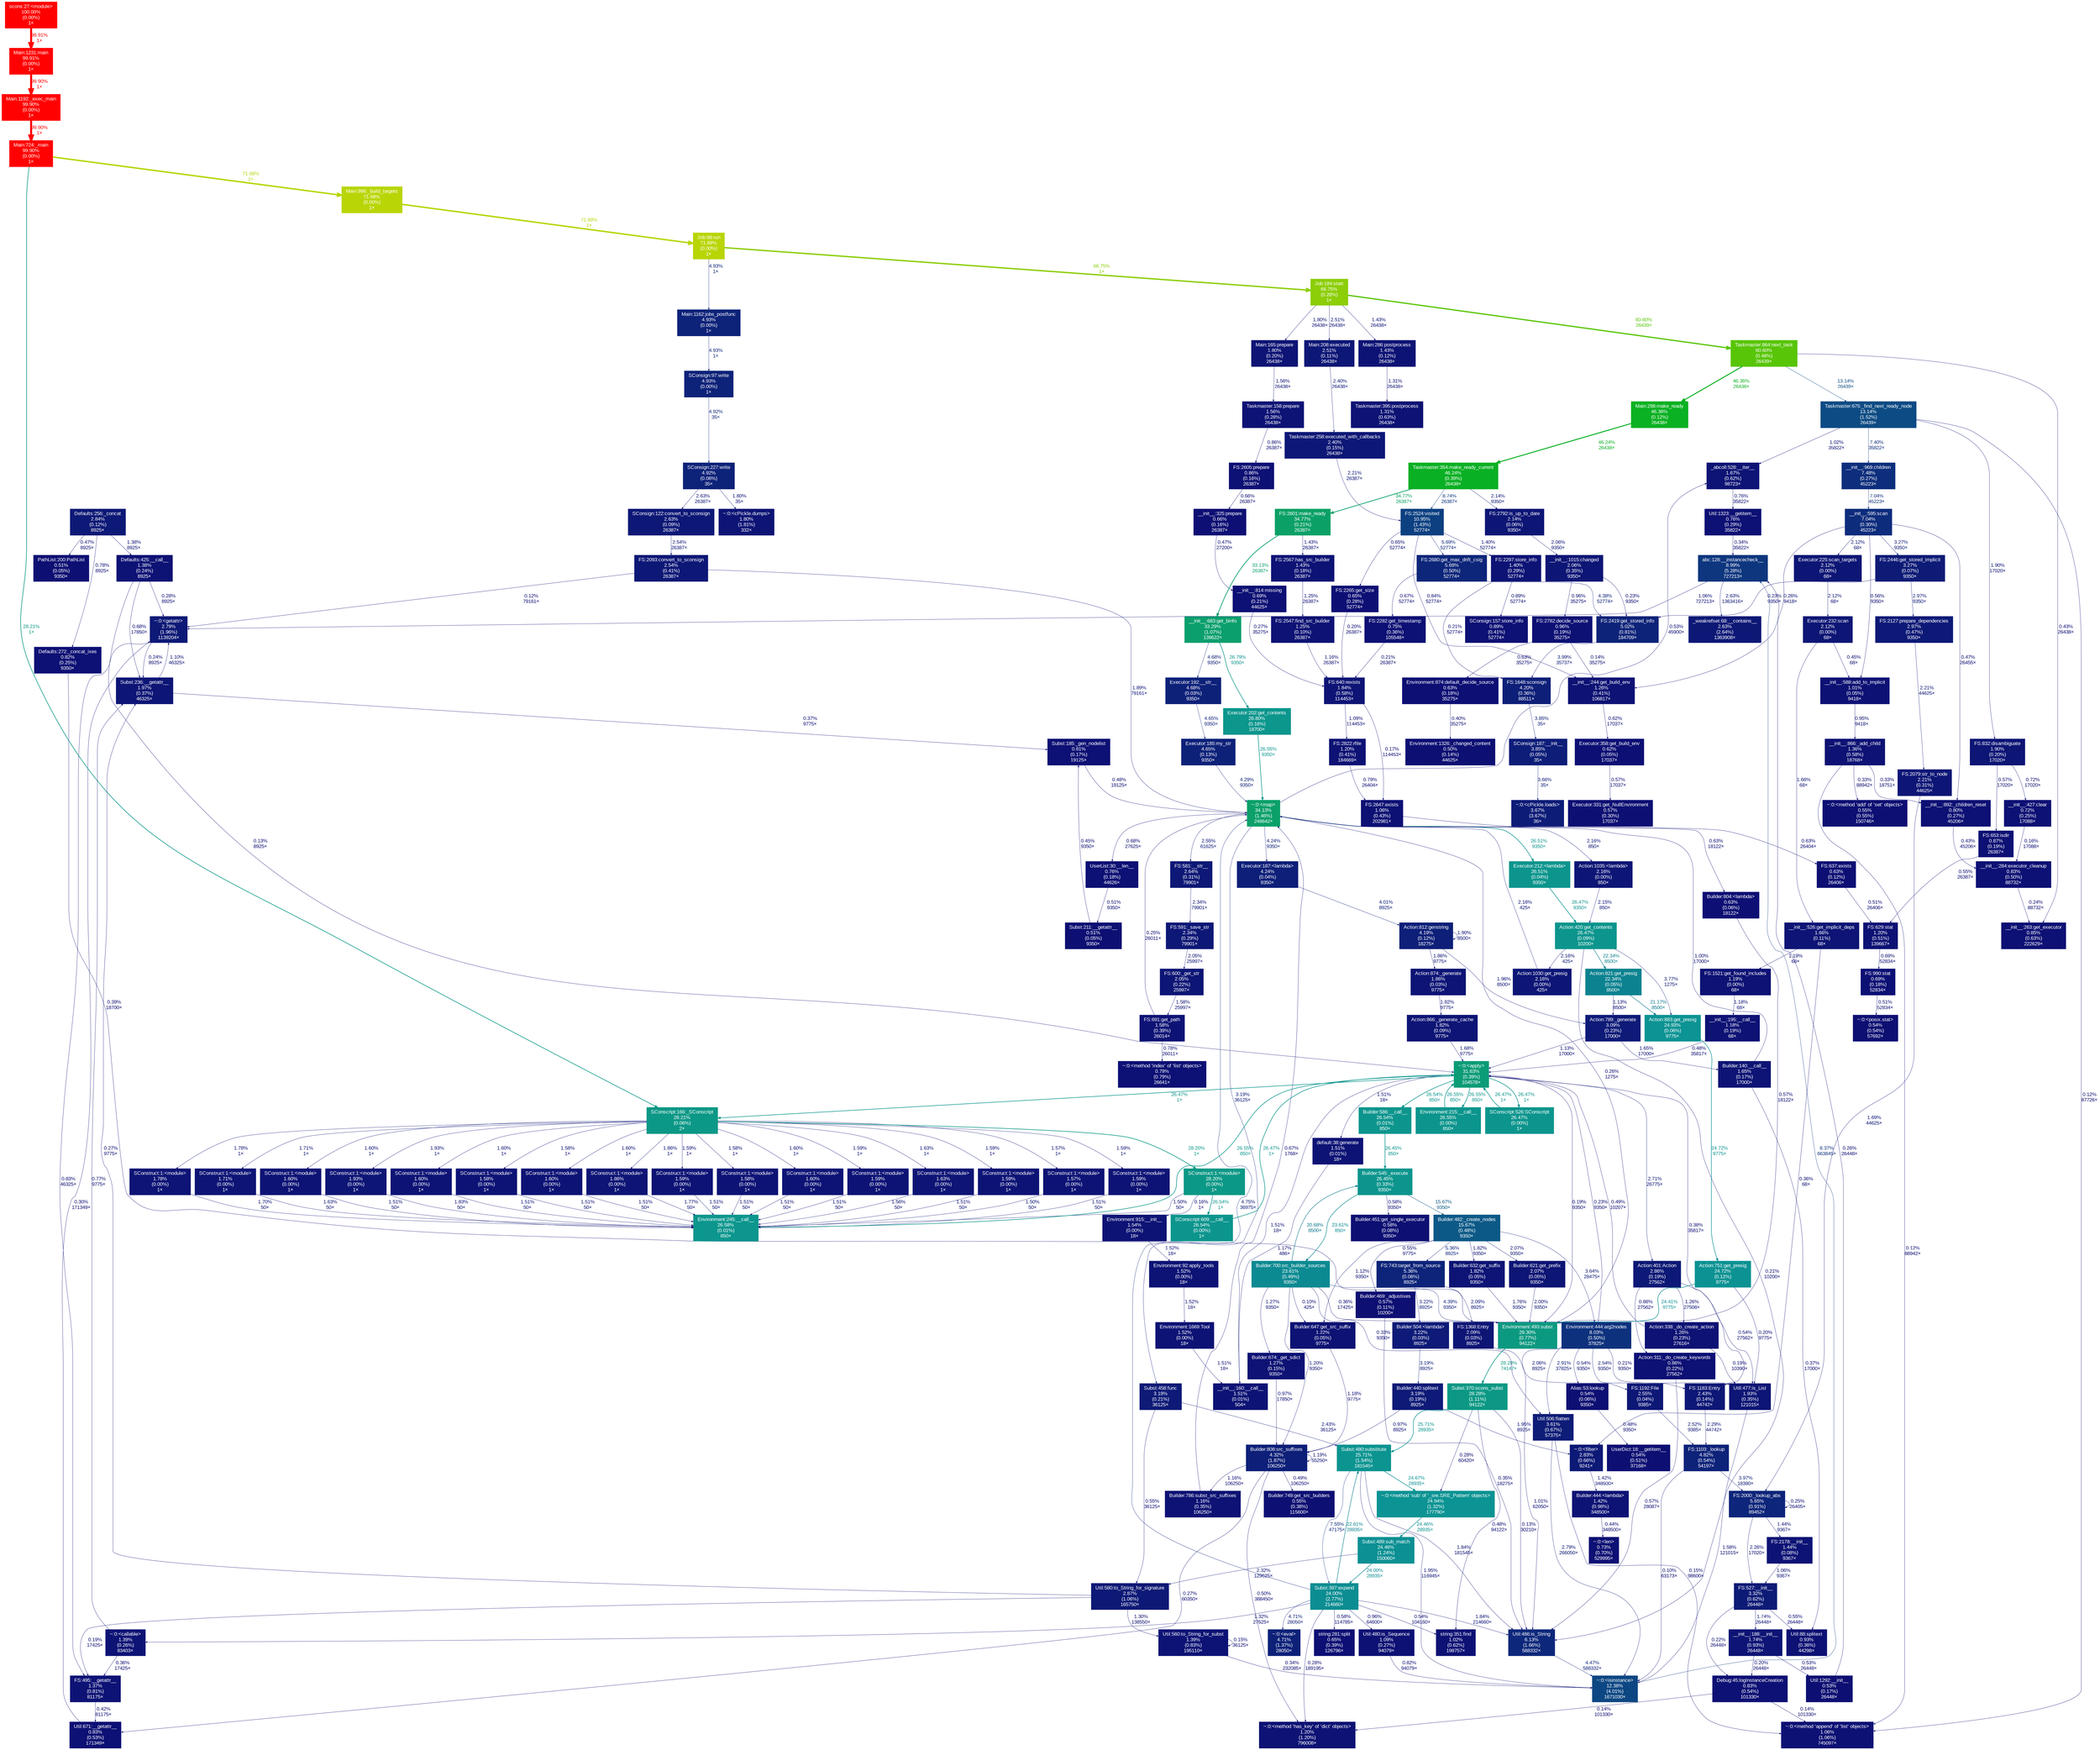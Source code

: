 digraph {
	graph [ranksep=0.25, fontname=Arial, nodesep=0.125];
	node [fontname=Arial, style=filled, height=0, width=0, shape=box, fontcolor=white];
	edge [fontname=Arial];
	1 [color="#0d4b84", fontcolor="#ffffff", fontsize="10.00", label="Taskmaster:675:_find_next_ready_node\n13.14%\n(1.52%)\n26439×"];
	1 -> 68 [color="#0d0d73", label="0.12%\n87726×", arrowsize="0.35", fontsize="10.00", fontcolor="#0d0d73", labeldistance="0.50", penwidth="0.50"];
	1 -> 141 [color="#0d1174", label="1.02%\n35822×", arrowsize="0.35", fontsize="10.00", fontcolor="#0d1174", labeldistance="0.50", penwidth="0.50"];
	1 -> 982 [color="#0d2e7c", label="7.40%\n35822×", arrowsize="0.35", fontsize="10.00", fontcolor="#0d2e7c", labeldistance="0.50", penwidth="0.50"];
	1 -> 458 [color="#0d1575", label="1.90%\n17020×", arrowsize="0.35", fontsize="10.00", fontcolor="#0d1575", labeldistance="0.50", penwidth="0.50"];
	10 [color="#0d1375", fontcolor="#ffffff", fontsize="10.00", label="Environment:1669:Tool\n1.52%\n(0.00%)\n18×"];
	10 -> 781 [color="#0d1375", label="1.51%\n18×", arrowsize="0.35", fontsize="10.00", fontcolor="#0d1375", labeldistance="0.50", penwidth="0.50"];
	11 [color="#0d1375", fontcolor="#ffffff", fontsize="10.00", label="Environment:92:apply_tools\n1.52%\n(0.00%)\n18×"];
	11 -> 10 [color="#0d1375", label="1.52%\n18×", arrowsize="0.35", fontsize="10.00", fontcolor="#0d1375", labeldistance="0.50", penwidth="0.50"];
	16 [color="#0d1274", fontcolor="#ffffff", fontsize="10.00", label="Builder:786:subst_src_suffixes\n1.16%\n(0.35%)\n106250×"];
	16 -> 52 [color="#0d0f74", label="0.67%\n1768×", arrowsize="0.35", fontsize="10.00", fontcolor="#0d0f74", labeldistance="0.50", penwidth="0.50"];
	17 [color="#0d1f78", fontcolor="#ffffff", fontsize="10.00", label="Builder:808:src_suffixes\n4.32%\n(1.87%)\n106250×"];
	17 -> 739 [color="#0d0e73", label="0.27%\n60350×", arrowsize="0.35", fontsize="10.00", fontcolor="#0d0e73", labeldistance="0.50", penwidth="0.50"];
	17 -> 524 [color="#0d0f73", label="0.50%\n388450×", arrowsize="0.35", fontsize="10.00", fontcolor="#0d0f73", labeldistance="0.50", penwidth="0.50"];
	17 -> 16 [color="#0d1274", label="1.16%\n106250×", arrowsize="0.35", fontsize="10.00", fontcolor="#0d1274", labeldistance="0.50", penwidth="0.50"];
	17 -> 17 [color="#0d1274", label="1.19%\n55250×", arrowsize="0.35", fontsize="10.00", fontcolor="#0d1274", labeldistance="0.50", penwidth="0.50"];
	17 -> 93 [color="#0d0f73", label="0.49%\n106250×", arrowsize="0.35", fontsize="10.00", fontcolor="#0d0f73", labeldistance="0.50", penwidth="0.50"];
	21 [color="#0b9c76", fontcolor="#ffffff", fontsize="10.00", label="~:0:<apply>\n31.63%\n(0.39%)\n104578×"];
	21 -> 276 [color="#0c958d", label="26.55%\n850×", arrowsize="0.52", fontsize="10.00", fontcolor="#0c958d", labeldistance="1.06", penwidth="1.06"];
	21 -> 411 [color="#0c958d", label="26.47%\n1×", arrowsize="0.51", fontsize="10.00", fontcolor="#0c958d", labeldistance="1.06", penwidth="1.06"];
	21 -> 477 [color="#0d1375", label="1.51%\n18×", arrowsize="0.35", fontsize="10.00", fontcolor="#0d1375", labeldistance="0.50", penwidth="0.50"];
	21 -> 492 [color="#0d0e73", label="0.19%\n9350×", arrowsize="0.35", fontsize="10.00", fontcolor="#0d0e73", labeldistance="0.50", penwidth="0.50"];
	21 -> 109 [color="#0c958d", label="26.47%\n1×", arrowsize="0.51", fontsize="10.00", fontcolor="#0c958d", labeldistance="1.06", penwidth="1.06"];
	21 -> 244 [color="#0c958d", label="26.54%\n850×", arrowsize="0.52", fontsize="10.00", fontcolor="#0c958d", labeldistance="1.06", penwidth="1.06"];
	21 -> 246 [color="#0d1876", label="2.71%\n26775×", arrowsize="0.35", fontsize="10.00", fontcolor="#0d1876", labeldistance="0.50", penwidth="0.50"];
	21 -> 637 [color="#0d0e73", label="0.38%\n35817×", arrowsize="0.35", fontsize="10.00", fontcolor="#0d0e73", labeldistance="0.50", penwidth="0.50"];
	25 [color="#0d1475", fontcolor="#ffffff", fontsize="10.00", label="Action:866:_generate_cache\n1.82%\n(0.09%)\n9775×"];
	25 -> 21 [color="#0d1475", label="1.68%\n9775×", arrowsize="0.35", fontsize="10.00", fontcolor="#0d1475", labeldistance="0.50", penwidth="0.50"];
	39 [color="#0d1675", fontcolor="#ffffff", fontsize="10.00", label="Executor:225:scan_targets\n2.12%\n(0.00%)\n68×"];
	39 -> 564 [color="#0d1675", label="2.12%\n68×", arrowsize="0.35", fontsize="10.00", fontcolor="#0d1675", labeldistance="0.50", penwidth="0.50"];
	40 [color="#0d2c7c", fontcolor="#ffffff", fontsize="10.00", label="__init__:595:scan\n7.04%\n(0.30%)\n45223×"];
	40 -> 610 [color="#0d0f73", label="0.47%\n26455×", arrowsize="0.35", fontsize="10.00", fontcolor="#0d0f73", labeldistance="0.50", penwidth="0.50"];
	40 -> 39 [color="#0d1675", label="2.12%\n68×", arrowsize="0.35", fontsize="10.00", fontcolor="#0d1675", labeldistance="0.50", penwidth="0.50"];
	40 -> 201 [color="#0d1b77", label="3.27%\n9350×", arrowsize="0.35", fontsize="10.00", fontcolor="#0d1b77", labeldistance="0.50", penwidth="0.50"];
	40 -> 563 [color="#0d0f73", label="0.56%\n9350×", arrowsize="0.35", fontsize="10.00", fontcolor="#0d0f73", labeldistance="0.50", penwidth="0.50"];
	40 -> 181 [color="#0d0e73", label="0.26%\n9418×", arrowsize="0.35", fontsize="10.00", fontcolor="#0d0e73", labeldistance="0.50", penwidth="0.50"];
	46 [color="#0d1f78", fontcolor="#ffffff", fontsize="10.00", label="Action:812:genstring\n4.19%\n(0.12%)\n18275×"];
	46 -> 944 [color="#0d1575", label="1.96%\n8500×", arrowsize="0.35", fontsize="10.00", fontcolor="#0d1575", labeldistance="0.50", penwidth="0.50"];
	46 -> 46 [color="#0d1575", label="1.90%\n8500×", arrowsize="0.35", fontsize="10.00", fontcolor="#0d1575", labeldistance="0.50", penwidth="0.50"];
	46 -> 487 [color="#0d1475", label="1.86%\n9775×", arrowsize="0.35", fontsize="10.00", fontcolor="#0d1475", labeldistance="0.50", penwidth="0.50"];
	47 [color="#0d1f78", fontcolor="#ffffff", fontsize="10.00", label="Executor:187:<lambda>\n4.24%\n(0.04%)\n9350×"];
	47 -> 46 [color="#0d1e78", label="4.01%\n8925×", arrowsize="0.35", fontsize="10.00", fontcolor="#0d1e78", labeldistance="0.50", penwidth="0.50"];
	51 [color="#0c958d", fontcolor="#ffffff", fontsize="10.00", label="Executor:212:<lambda>\n26.51%\n(0.04%)\n9350×"];
	51 -> 177 [color="#0c958d", label="26.47%\n9350×", arrowsize="0.51", fontsize="10.00", fontcolor="#0c958d", labeldistance="1.06", penwidth="1.06"];
	52 [color="#0ba06a", fontcolor="#ffffff", fontsize="10.00", label="~:0:<map>\n34.13%\n(1.46%)\n248642×"];
	52 -> 141 [color="#0d0f73", label="0.53%\n45900×", arrowsize="0.35", fontsize="10.00", fontcolor="#0d0f73", labeldistance="0.50", penwidth="0.50"];
	52 -> 803 [color="#0d1776", label="2.55%\n61625×", arrowsize="0.35", fontsize="10.00", fontcolor="#0d1776", labeldistance="0.50", penwidth="0.50"];
	52 -> 774 [color="#0d1a77", label="3.19%\n36125×", arrowsize="0.35", fontsize="10.00", fontcolor="#0d1a77", labeldistance="0.50", penwidth="0.50"];
	52 -> 47 [color="#0d1f78", label="4.24%\n9350×", arrowsize="0.35", fontsize="10.00", fontcolor="#0d1f78", labeldistance="0.50", penwidth="0.50"];
	52 -> 178 [color="#0d1676", label="2.16%\n850×", arrowsize="0.35", fontsize="10.00", fontcolor="#0d1676", labeldistance="0.50", penwidth="0.50"];
	52 -> 51 [color="#0c958d", label="26.51%\n9350×", arrowsize="0.51", fontsize="10.00", fontcolor="#0c958d", labeldistance="1.06", penwidth="1.06"];
	52 -> 226 [color="#0d1074", label="0.68%\n27625×", arrowsize="0.35", fontsize="10.00", fontcolor="#0d1074", labeldistance="0.50", penwidth="0.50"];
	52 -> 492 [color="#0d0e73", label="0.26%\n1275×", arrowsize="0.35", fontsize="10.00", fontcolor="#0d0e73", labeldistance="0.50", penwidth="0.50"];
	52 -> 878 [color="#0d0f74", label="0.63%\n18122×", arrowsize="0.35", fontsize="10.00", fontcolor="#0d0f74", labeldistance="0.50", penwidth="0.50"];
	56 [color="#0d1976", fontcolor="#ffffff", fontsize="10.00", label="~:0:<filter>\n2.83%\n(0.66%)\n9241×"];
	56 -> 215 [color="#0d1375", label="1.42%\n348500×", arrowsize="0.35", fontsize="10.00", fontcolor="#0d1375", labeldistance="0.50", penwidth="0.50"];
	59 [color="#0d1274", fontcolor="#ffffff", fontsize="10.00", label="__init__:195:__call__\n1.18%\n(0.19%)\n68×"];
	59 -> 21 [color="#0d0f73", label="0.48%\n35817×", arrowsize="0.35", fontsize="10.00", fontcolor="#0d0f73", labeldistance="0.50", penwidth="0.50"];
	60 [color="#0d1274", fontcolor="#ffffff", fontsize="10.00", label="FS:1521:get_found_includes\n1.19%\n(0.00%)\n68×"];
	60 -> 59 [color="#0d1274", label="1.18%\n68×", arrowsize="0.35", fontsize="10.00", fontcolor="#0d1274", labeldistance="0.50", penwidth="0.50"];
	63 [color="#0d0f73", fontcolor="#ffffff", fontsize="10.00", label="Environment:1326:_changed_content\n0.50%\n(0.14%)\n44625×"];
	64 [color="#0d0f74", fontcolor="#ffffff", fontsize="10.00", label="Environment:874:default_decide_source\n0.63%\n(0.18%)\n35275×"];
	64 -> 63 [color="#0d0e73", label="0.40%\n35275×", arrowsize="0.35", fontsize="10.00", fontcolor="#0d0e73", labeldistance="0.50", penwidth="0.50"];
	68 [color="#0d1174", fontcolor="#ffffff", fontsize="10.00", label="~:0:<method 'append' of 'list' objects>\n1.06%\n(1.06%)\n745097×"];
	70 [color="#0c8a92", fontcolor="#ffffff", fontsize="10.00", label="Builder:700:src_builder_sources\n23.61%\n(0.49%)\n9350×"];
	70 -> 98 [color="#0d2078", label="4.39%\n9350×", arrowsize="0.35", fontsize="10.00", fontcolor="#0d2078", labeldistance="0.50", penwidth="0.50"];
	70 -> 742 [color="#0d0d73", label="0.10%\n425×", arrowsize="0.35", fontsize="10.00", fontcolor="#0d0d73", labeldistance="0.50", penwidth="0.50"];
	70 -> 172 [color="#0c778e", label="20.68%\n8500×", arrowsize="0.45", fontsize="10.00", fontcolor="#0c778e", labeldistance="0.83", penwidth="0.83"];
	70 -> 492 [color="#0d0e73", label="0.36%\n17425×", arrowsize="0.35", fontsize="10.00", fontcolor="#0d0e73", labeldistance="0.50", penwidth="0.50"];
	70 -> 17 [color="#0d1274", label="1.20%\n9350×", arrowsize="0.35", fontsize="10.00", fontcolor="#0d1274", labeldistance="0.50", penwidth="0.50"];
	70 -> 740 [color="#0d1274", label="1.27%\n9350×", arrowsize="0.35", fontsize="10.00", fontcolor="#0d1274", labeldistance="0.50", penwidth="0.50"];
	70 -> 89 [color="#0d0e73", label="0.33%\n9350×", arrowsize="0.35", fontsize="10.00", fontcolor="#0d0e73", labeldistance="0.50", penwidth="0.50"];
	71 [color="#0d1274", fontcolor="#ffffff", fontsize="10.00", label="Taskmaster:395:postprocess\n1.31%\n(0.63%)\n26438×"];
	72 [color="#0d1375", fontcolor="#ffffff", fontsize="10.00", label="Util:560:to_String_for_subst\n1.39%\n(0.83%)\n195110×"];
	72 -> 72 [color="#0d0d73", label="0.15%\n36125×", arrowsize="0.35", fontsize="10.00", fontcolor="#0d0d73", labeldistance="0.50", penwidth="0.50"];
	72 -> 298 [color="#0d0e73", label="0.34%\n232085×", arrowsize="0.35", fontsize="10.00", fontcolor="#0d0e73", labeldistance="0.50", penwidth="0.50"];
	74 [color="#0d1074", fontcolor="#ffffff", fontsize="10.00", label="Debug:45:logInstanceCreation\n0.83%\n(0.54%)\n101330×"];
	74 -> 524 [color="#0d0d73", label="0.14%\n101330×", arrowsize="0.35", fontsize="10.00", fontcolor="#0d0d73", labeldistance="0.50", penwidth="0.50"];
	74 -> 68 [color="#0d0d73", label="0.14%\n101330×", arrowsize="0.35", fontsize="10.00", fontcolor="#0d0d73", labeldistance="0.50", penwidth="0.50"];
	75 [color="#0d1074", fontcolor="#ffffff", fontsize="10.00", label="Defaults:272:_concat_ixes\n0.82%\n(0.25%)\n9350×"];
	75 -> 492 [color="#0d0e73", label="0.39%\n18700×", arrowsize="0.35", fontsize="10.00", fontcolor="#0d0e73", labeldistance="0.50", penwidth="0.50"];
	77 [color="#ff0100", fontcolor="#ffffff", fontsize="10.00", label="Main:1231:main\n99.91%\n(0.00%)\n1×"];
	77 -> 357 [color="#ff0100", label="99.90%\n1×", arrowsize="1.00", fontsize="10.00", fontcolor="#ff0100", labeldistance="4.00", penwidth="4.00"];
	86 [color="#ff0000", fontcolor="#ffffff", fontsize="10.00", label="scons:27:<module>\n100.00%\n(0.00%)\n1×"];
	86 -> 77 [color="#ff0100", label="99.91%\n1×", arrowsize="1.00", fontsize="10.00", fontcolor="#ff0100", labeldistance="4.00", penwidth="4.00"];
	89 [color="#0d1c77", fontcolor="#ffffff", fontsize="10.00", label="Util:506:flatten\n3.61%\n(0.67%)\n57375×"];
	89 -> 298 [color="#0d1976", label="2.79%\n266050×", arrowsize="0.35", fontsize="10.00", fontcolor="#0d1976", labeldistance="0.50", penwidth="0.50"];
	89 -> 68 [color="#0d0d73", label="0.15%\n98600×", arrowsize="0.35", fontsize="10.00", fontcolor="#0d0d73", labeldistance="0.50", penwidth="0.50"];
	92 [color="#ff0100", fontcolor="#ffffff", fontsize="10.00", label="Main:724:_main\n99.90%\n(0.00%)\n1×"];
	92 -> 156 [color="#b9d506", label="71.68%\n1×", arrowsize="0.85", fontsize="10.00", fontcolor="#b9d506", labeldistance="2.87", penwidth="2.87"];
	92 -> 109 [color="#0c9886", label="28.21%\n1×", arrowsize="0.53", fontsize="10.00", fontcolor="#0c9886", labeldistance="1.13", penwidth="1.13"];
	93 [color="#0d0f73", fontcolor="#ffffff", fontsize="10.00", label="Builder:749:get_src_builders\n0.55%\n(0.38%)\n115600×"];
	98 [color="#0d317d", fontcolor="#ffffff", fontsize="10.00", label="Environment:444:arg2nodes\n8.03%\n(0.50%)\n37825×"];
	98 -> 547 [color="#0d1776", label="2.54%\n9350×", arrowsize="0.35", fontsize="10.00", fontcolor="#0d1776", labeldistance="0.50", penwidth="0.50"];
	98 -> 300 [color="#0d1174", label="1.01%\n62050×", arrowsize="0.35", fontsize="10.00", fontcolor="#0d1174", labeldistance="0.50", penwidth="0.50"];
	98 -> 402 [color="#0d0f73", label="0.54%\n9350×", arrowsize="0.35", fontsize="10.00", fontcolor="#0d0f73", labeldistance="0.50", penwidth="0.50"];
	98 -> 21 [color="#0d0e73", label="0.23%\n9350×", arrowsize="0.35", fontsize="10.00", fontcolor="#0d0e73", labeldistance="0.50", penwidth="0.50"];
	98 -> 89 [color="#0d1976", label="2.91%\n37825×", arrowsize="0.35", fontsize="10.00", fontcolor="#0d1976", labeldistance="0.50", penwidth="0.50"];
	98 -> 317 [color="#0d0e73", label="0.21%\n9350×", arrowsize="0.35", fontsize="10.00", fontcolor="#0d0e73", labeldistance="0.50", penwidth="0.50"];
	103 [color="#0b9f6e", fontcolor="#ffffff", fontsize="10.00", label="__init__:683:get_binfo\n33.29%\n(1.07%)\n139622×"];
	103 -> 1123 [color="#0d2179", label="4.68%\n9350×", arrowsize="0.35", fontsize="10.00", fontcolor="#0d2179", labeldistance="0.50", penwidth="0.50"];
	103 -> 420 [color="#0c968c", label="26.79%\n9350×", arrowsize="0.52", fontsize="10.00", fontcolor="#0c968c", labeldistance="1.07", penwidth="1.07"];
	107 [color="#0d1274", fontcolor="#ffffff", fontsize="10.00", label="__init__:866:_add_child\n1.36%\n(0.58%)\n18768×"];
	107 -> 913 [color="#0d0e73", label="0.33%\n88942×", arrowsize="0.35", fontsize="10.00", fontcolor="#0d0e73", labeldistance="0.50", penwidth="0.50"];
	107 -> 610 [color="#0d0e73", label="0.33%\n18751×", arrowsize="0.35", fontsize="10.00", fontcolor="#0d0e73", labeldistance="0.50", penwidth="0.50"];
	107 -> 68 [color="#0d0d73", label="0.12%\n88942×", arrowsize="0.35", fontsize="10.00", fontcolor="#0d0d73", labeldistance="0.50", penwidth="0.50"];
	109 [color="#0c9886", fontcolor="#ffffff", fontsize="10.00", label="SConscript:166:_SConscript\n28.21%\n(0.06%)\n2×"];
	109 -> 384 [color="#0d1375", label="1.60%\n1×", arrowsize="0.35", fontsize="10.00", fontcolor="#0d1375", labeldistance="0.50", penwidth="0.50"];
	109 -> 385 [color="#0d1375", label="1.57%\n1×", arrowsize="0.35", fontsize="10.00", fontcolor="#0d1375", labeldistance="0.50", penwidth="0.50"];
	109 -> 388 [color="#0d1375", label="1.59%\n1×", arrowsize="0.35", fontsize="10.00", fontcolor="#0d1375", labeldistance="0.50", penwidth="0.50"];
	109 -> 389 [color="#0d1475", label="1.78%\n1×", arrowsize="0.35", fontsize="10.00", fontcolor="#0d1475", labeldistance="0.50", penwidth="0.50"];
	109 -> 399 [color="#0d1375", label="1.59%\n1×", arrowsize="0.35", fontsize="10.00", fontcolor="#0d1375", labeldistance="0.50", penwidth="0.50"];
	109 -> 144 [color="#0d1575", label="1.93%\n1×", arrowsize="0.35", fontsize="10.00", fontcolor="#0d1575", labeldistance="0.50", penwidth="0.50"];
	109 -> 401 [color="#0d1375", label="1.60%\n1×", arrowsize="0.35", fontsize="10.00", fontcolor="#0d1375", labeldistance="0.50", penwidth="0.50"];
	109 -> 403 [color="#0d1475", label="1.63%\n1×", arrowsize="0.35", fontsize="10.00", fontcolor="#0d1475", labeldistance="0.50", penwidth="0.50"];
	109 -> 325 [color="#0c9886", label="28.20%\n1×", arrowsize="0.53", fontsize="10.00", fontcolor="#0c9886", labeldistance="1.13", penwidth="1.13"];
	109 -> 213 [color="#0d1375", label="1.58%\n1×", arrowsize="0.35", fontsize="10.00", fontcolor="#0d1375", labeldistance="0.50", penwidth="0.50"];
	109 -> 371 [color="#0d1375", label="1.60%\n1×", arrowsize="0.35", fontsize="10.00", fontcolor="#0d1375", labeldistance="0.50", penwidth="0.50"];
	109 -> 376 [color="#0d1475", label="1.86%\n1×", arrowsize="0.35", fontsize="10.00", fontcolor="#0d1475", labeldistance="0.50", penwidth="0.50"];
	109 -> 377 [color="#0d1375", label="1.59%\n1×", arrowsize="0.35", fontsize="10.00", fontcolor="#0d1375", labeldistance="0.50", penwidth="0.50"];
	109 -> 378 [color="#0d1375", label="1.58%\n1×", arrowsize="0.35", fontsize="10.00", fontcolor="#0d1375", labeldistance="0.50", penwidth="0.50"];
	109 -> 380 [color="#0d1375", label="1.60%\n1×", arrowsize="0.35", fontsize="10.00", fontcolor="#0d1375", labeldistance="0.50", penwidth="0.50"];
	109 -> 382 [color="#0d1375", label="1.59%\n1×", arrowsize="0.35", fontsize="10.00", fontcolor="#0d1375", labeldistance="0.50", penwidth="0.50"];
	109 -> 383 [color="#0d1475", label="1.71%\n1×", arrowsize="0.35", fontsize="10.00", fontcolor="#0d1475", labeldistance="0.50", penwidth="0.50"];
	111 [color="#0d1d78", fontcolor="#ffffff", fontsize="10.00", label="SConsign:187:__init__\n3.85%\n(0.05%)\n35×"];
	111 -> 592 [color="#0d1c77", label="3.66%\n35×", arrowsize="0.35", fontsize="10.00", fontcolor="#0d1c77", labeldistance="0.50", penwidth="0.50"];
	113 [color="#0d1977", fontcolor="#ffffff", fontsize="10.00", label="FS:2127:prepare_dependencies\n2.97%\n(0.47%)\n9350×"];
	113 -> 598 [color="#0d1676", label="2.21%\n44625×", arrowsize="0.35", fontsize="10.00", fontcolor="#0d1676", labeldistance="0.50", penwidth="0.50"];
	118 [color="#0c5987", fontcolor="#ffffff", fontsize="10.00", label="Builder:482:_create_nodes\n15.67%\n(0.48%)\n9350×"];
	118 -> 98 [color="#0d1c77", label="3.64%\n28475×", arrowsize="0.35", fontsize="10.00", fontcolor="#0d1c77", labeldistance="0.50", penwidth="0.50"];
	118 -> 742 [color="#0d1174", label="1.12%\n9350×", arrowsize="0.35", fontsize="10.00", fontcolor="#0d1174", labeldistance="0.50", penwidth="0.50"];
	118 -> 713 [color="#0d1575", label="2.07%\n9350×", arrowsize="0.35", fontsize="10.00", fontcolor="#0d1575", labeldistance="0.50", penwidth="0.50"];
	118 -> 130 [color="#0d0f73", label="0.55%\n9775×", arrowsize="0.35", fontsize="10.00", fontcolor="#0d0f73", labeldistance="0.50", penwidth="0.50"];
	118 -> 717 [color="#0d1475", label="1.82%\n9350×", arrowsize="0.35", fontsize="10.00", fontcolor="#0d1475", labeldistance="0.50", penwidth="0.50"];
	118 -> 1111 [color="#0d247a", label="5.36%\n8925×", arrowsize="0.35", fontsize="10.00", fontcolor="#0d247a", labeldistance="0.50", penwidth="0.50"];
	130 [color="#0d0f73", fontcolor="#ffffff", fontsize="10.00", label="Builder:469:_adjustixes\n0.57%\n(0.11%)\n10200×"];
	130 -> 300 [color="#0d0e73", label="0.35%\n18275×", arrowsize="0.35", fontsize="10.00", fontcolor="#0d0e73", labeldistance="0.50", penwidth="0.50"];
	136 [color="#0d2279", fontcolor="#ffffff", fontsize="10.00", label="FS:1103:_lookup\n4.82%\n(0.54%)\n54197×"];
	136 -> 137 [color="#0d1e78", label="3.97%\n18380×", arrowsize="0.35", fontsize="10.00", fontcolor="#0d1e78", labeldistance="0.50", penwidth="0.50"];
	136 -> 298 [color="#0d0d73", label="0.10%\n63173×", arrowsize="0.35", fontsize="10.00", fontcolor="#0d0d73", labeldistance="0.50", penwidth="0.50"];
	137 [color="#0d257a", fontcolor="#ffffff", fontsize="10.00", label="FS:2000:_lookup_abs\n5.65%\n(0.91%)\n89452×"];
	137 -> 523 [color="#0d1375", label="1.44%\n9367×", arrowsize="0.35", fontsize="10.00", fontcolor="#0d1375", labeldistance="0.50", penwidth="0.50"];
	137 -> 621 [color="#0d1676", label="2.26%\n17020×", arrowsize="0.35", fontsize="10.00", fontcolor="#0d1676", labeldistance="0.50", penwidth="0.50"];
	137 -> 137 [color="#0d0e73", label="0.25%\n26405×", arrowsize="0.35", fontsize="10.00", fontcolor="#0d0e73", labeldistance="0.50", penwidth="0.50"];
	140 [color="#0d1074", fontcolor="#ffffff", fontsize="10.00", label="Util:1323:__getitem__\n0.76%\n(0.29%)\n35822×"];
	140 -> 732 [color="#0d0e73", label="0.34%\n35822×", arrowsize="0.35", fontsize="10.00", fontcolor="#0d0e73", labeldistance="0.50", penwidth="0.50"];
	141 [color="#0d1475", fontcolor="#ffffff", fontsize="10.00", label="_abcoll:528:__iter__\n1.67%\n(0.62%)\n98723×"];
	141 -> 140 [color="#0d1074", label="0.76%\n35822×", arrowsize="0.35", fontsize="10.00", fontcolor="#0d1074", labeldistance="0.50", penwidth="0.50"];
	144 [color="#0d1575", fontcolor="#ffffff", fontsize="10.00", label="SConstruct:1:<module>\n1.93%\n(0.00%)\n1×"];
	144 -> 957 [color="#0d1475", label="1.83%\n50×", arrowsize="0.35", fontsize="10.00", fontcolor="#0d1475", labeldistance="0.50", penwidth="0.50"];
	151 [color="#0d4081", fontcolor="#ffffff", fontsize="10.00", label="FS:2524:visited\n10.95%\n(1.43%)\n52774×"];
	151 -> 617 [color="#0d0f74", label="0.65%\n52774×", arrowsize="0.35", fontsize="10.00", fontcolor="#0d0f74", labeldistance="0.50", penwidth="0.50"];
	151 -> 204 [color="#0d267a", label="5.69%\n52774×", arrowsize="0.35", fontsize="10.00", fontcolor="#0d267a", labeldistance="0.50", penwidth="0.50"];
	151 -> 338 [color="#0d1375", label="1.40%\n52774×", arrowsize="0.35", fontsize="10.00", fontcolor="#0d1375", labeldistance="0.50", penwidth="0.50"];
	151 -> 181 [color="#0d1074", label="0.84%\n52774×", arrowsize="0.35", fontsize="10.00", fontcolor="#0d1074", labeldistance="0.50", penwidth="0.50"];
	156 [color="#b9d506", fontcolor="#ffffff", fontsize="10.00", label="Main:996:_build_targets\n71.68%\n(0.00%)\n1×"];
	156 -> 278 [color="#b9d506", label="71.68%\n1×", arrowsize="0.85", fontsize="10.00", fontcolor="#b9d506", labeldistance="2.87", penwidth="2.87"];
	168 [color="#0d0f73", fontcolor="#ffffff", fontsize="10.00", label="Executor:331:get_NullEnvironment\n0.57%\n(0.30%)\n17037×"];
	169 [color="#0d0f74", fontcolor="#ffffff", fontsize="10.00", label="Executor:358:get_build_env\n0.62%\n(0.05%)\n17037×"];
	169 -> 168 [color="#0d0f73", label="0.57%\n17037×", arrowsize="0.35", fontsize="10.00", fontcolor="#0d0f73", labeldistance="0.50", penwidth="0.50"];
	172 [color="#0c958d", fontcolor="#ffffff", fontsize="10.00", label="Builder:545:_execute\n26.45%\n(0.33%)\n9350×"];
	172 -> 70 [color="#0c8a92", label="23.61%\n850×", arrowsize="0.49", fontsize="10.00", fontcolor="#0c8a92", labeldistance="0.94", penwidth="0.94"];
	172 -> 118 [color="#0c5987", label="15.67%\n9350×", arrowsize="0.40", fontsize="10.00", fontcolor="#0c5987", labeldistance="0.63", penwidth="0.63"];
	172 -> 538 [color="#0d0f73", label="0.58%\n9350×", arrowsize="0.35", fontsize="10.00", fontcolor="#0d0f73", labeldistance="0.50", penwidth="0.50"];
	177 [color="#0c958d", fontcolor="#ffffff", fontsize="10.00", label="Action:420:get_contents\n26.47%\n(0.09%)\n10200×"];
	177 -> 860 [color="#0c8290", label="22.34%\n8500×", arrowsize="0.47", fontsize="10.00", fontcolor="#0c8290", labeldistance="0.89", penwidth="0.89"];
	177 -> 859 [color="#0d1d78", label="3.77%\n1275×", arrowsize="0.35", fontsize="10.00", fontcolor="#0d1d78", labeldistance="0.50", penwidth="0.50"];
	177 -> 300 [color="#0d0e73", label="0.21%\n10200×", arrowsize="0.35", fontsize="10.00", fontcolor="#0d0e73", labeldistance="0.50", penwidth="0.50"];
	177 -> 583 [color="#0d1676", label="2.16%\n425×", arrowsize="0.35", fontsize="10.00", fontcolor="#0d1676", labeldistance="0.50", penwidth="0.50"];
	178 [color="#0d1676", fontcolor="#ffffff", fontsize="10.00", label="Action:1035:<lambda>\n2.16%\n(0.00%)\n850×"];
	178 -> 177 [color="#0d1676", label="2.15%\n850×", arrowsize="0.35", fontsize="10.00", fontcolor="#0d1676", labeldistance="0.50", penwidth="0.50"];
	180 [color="#0d0f74", fontcolor="#ffffff", fontsize="10.00", label="string:281:split\n0.65%\n(0.39%)\n126796×"];
	181 [color="#0d1274", fontcolor="#ffffff", fontsize="10.00", label="__init__:244:get_build_env\n1.26%\n(0.41%)\n106817×"];
	181 -> 169 [color="#0d0f74", label="0.62%\n17037×", arrowsize="0.35", fontsize="10.00", fontcolor="#0d0f74", labeldistance="0.50", penwidth="0.50"];
	182 [color="#0d1174", fontcolor="#ffffff", fontsize="10.00", label="FS:2782:decide_source\n0.96%\n(0.19%)\n35275×"];
	182 -> 64 [color="#0d0f74", label="0.63%\n35275×", arrowsize="0.35", fontsize="10.00", fontcolor="#0d0f74", labeldistance="0.50", penwidth="0.50"];
	182 -> 181 [color="#0d0d73", label="0.14%\n35275×", arrowsize="0.35", fontsize="10.00", fontcolor="#0d0d73", labeldistance="0.50", penwidth="0.50"];
	190 [color="#0d1375", fontcolor="#ffffff", fontsize="10.00", label="FS:2567:has_src_builder\n1.43%\n(0.18%)\n26387×"];
	190 -> 616 [color="#0d1274", label="1.25%\n26387×", arrowsize="0.35", fontsize="10.00", fontcolor="#0d1274", labeldistance="0.50", penwidth="0.50"];
	191 [color="#0ba166", fontcolor="#ffffff", fontsize="10.00", label="FS:2601:make_ready\n34.77%\n(0.21%)\n26387×"];
	191 -> 190 [color="#0d1375", label="1.43%\n26387×", arrowsize="0.35", fontsize="10.00", fontcolor="#0d1375", labeldistance="0.50", penwidth="0.50"];
	191 -> 103 [color="#0b9e6f", label="33.13%\n26387×", arrowsize="0.58", fontsize="10.00", fontcolor="#0b9e6f", labeldistance="1.33", penwidth="1.33"];
	200 [color="#0d2379", fontcolor="#ffffff", fontsize="10.00", label="FS:2419:get_stored_info\n5.02%\n(0.81%)\n184709×"];
	200 -> 652 [color="#0d1e78", label="3.99%\n35737×", arrowsize="0.35", fontsize="10.00", fontcolor="#0d1e78", labeldistance="0.50", penwidth="0.50"];
	201 [color="#0d1b77", fontcolor="#ffffff", fontsize="10.00", label="FS:2446:get_stored_implicit\n3.27%\n(0.07%)\n9350×"];
	201 -> 200 [color="#0d0e73", label="0.23%\n9350×", arrowsize="0.35", fontsize="10.00", fontcolor="#0d0e73", labeldistance="0.50", penwidth="0.50"];
	201 -> 113 [color="#0d1977", label="2.97%\n9350×", arrowsize="0.35", fontsize="10.00", fontcolor="#0d1977", labeldistance="0.50", penwidth="0.50"];
	202 [color="#0d1074", fontcolor="#ffffff", fontsize="10.00", label="SConsign:157:store_info\n0.89%\n(0.41%)\n52774×"];
	203 [color="#0d1575", fontcolor="#ffffff", fontsize="10.00", label="__init__:1015:changed\n2.06%\n(0.35%)\n9350×"];
	203 -> 200 [color="#0d0e73", label="0.23%\n9350×", arrowsize="0.35", fontsize="10.00", fontcolor="#0d0e73", labeldistance="0.50", penwidth="0.50"];
	203 -> 182 [color="#0d1174", label="0.96%\n35275×", arrowsize="0.35", fontsize="10.00", fontcolor="#0d1174", labeldistance="0.50", penwidth="0.50"];
	204 [color="#0d267a", fontcolor="#ffffff", fontsize="10.00", label="FS:2680:get_max_drift_csig\n5.69%\n(0.50%)\n52774×"];
	204 -> 200 [color="#0d2078", label="4.38%\n52774×", arrowsize="0.35", fontsize="10.00", fontcolor="#0d2078", labeldistance="0.50", penwidth="0.50"];
	204 -> 445 [color="#0d0f74", label="0.67%\n52774×", arrowsize="0.35", fontsize="10.00", fontcolor="#0d0f74", labeldistance="0.50", penwidth="0.50"];
	209 [color="#0d1375", fontcolor="#ffffff", fontsize="10.00", label="Main:286:postprocess\n1.43%\n(0.12%)\n26438×"];
	209 -> 71 [color="#0d1274", label="1.31%\n26438×", arrowsize="0.35", fontsize="10.00", fontcolor="#0d1274", labeldistance="0.50", penwidth="0.50"];
	213 [color="#0d1375", fontcolor="#ffffff", fontsize="10.00", label="SConstruct:1:<module>\n1.58%\n(0.00%)\n1×"];
	213 -> 957 [color="#0d1375", label="1.51%\n50×", arrowsize="0.35", fontsize="10.00", fontcolor="#0d1375", labeldistance="0.50", penwidth="0.50"];
	215 [color="#0d1375", fontcolor="#ffffff", fontsize="10.00", label="Builder:444:<lambda>\n1.42%\n(0.98%)\n348500×"];
	215 -> 219 [color="#0d0f73", label="0.44%\n348500×", arrowsize="0.35", fontsize="10.00", fontcolor="#0d0f73", labeldistance="0.50", penwidth="0.50"];
	218 [color="#0d1074", fontcolor="#ffffff", fontsize="10.00", label="__init__:427:clear\n0.72%\n(0.25%)\n17088×"];
	218 -> 896 [color="#0d0d73", label="0.16%\n17088×", arrowsize="0.35", fontsize="10.00", fontcolor="#0d0d73", labeldistance="0.50", penwidth="0.50"];
	219 [color="#0d1074", fontcolor="#ffffff", fontsize="10.00", label="~:0:<len>\n0.73%\n(0.70%)\n529995×"];
	226 [color="#0d1074", fontcolor="#ffffff", fontsize="10.00", label="UserList:30:__len__\n0.76%\n(0.18%)\n44626×"];
	226 -> 922 [color="#0d0f73", label="0.51%\n9350×", arrowsize="0.35", fontsize="10.00", fontcolor="#0d0f73", labeldistance="0.50", penwidth="0.50"];
	229 [color="#0d1a77", fontcolor="#ffffff", fontsize="10.00", label="Builder:440:splitext\n3.19%\n(0.19%)\n8925×"];
	229 -> 17 [color="#0d1174", label="0.97%\n8925×", arrowsize="0.35", fontsize="10.00", fontcolor="#0d1174", labeldistance="0.50", penwidth="0.50"];
	229 -> 56 [color="#0d1575", label="1.95%\n8925×", arrowsize="0.35", fontsize="10.00", fontcolor="#0d1575", labeldistance="0.50", penwidth="0.50"];
	231 [color="#0d1274", fontcolor="#ffffff", fontsize="10.00", label="Action:338:_do_create_action\n1.26%\n(0.23%)\n27616×"];
	231 -> 21 [color="#0d0f73", label="0.49%\n10207×", arrowsize="0.35", fontsize="10.00", fontcolor="#0d0f73", labeldistance="0.50", penwidth="0.50"];
	231 -> 317 [color="#0d0e73", label="0.19%\n10390×", arrowsize="0.35", fontsize="10.00", fontcolor="#0d0e73", labeldistance="0.50", penwidth="0.50"];
	235 [color="#0d1074", fontcolor="#ffffff", fontsize="10.00", label="Action:311:_do_create_keywords\n0.86%\n(0.22%)\n27562×"];
	235 -> 300 [color="#0d0f73", label="0.57%\n28087×", arrowsize="0.35", fontsize="10.00", fontcolor="#0d0f73", labeldistance="0.50", penwidth="0.50"];
	244 [color="#0c958d", fontcolor="#ffffff", fontsize="10.00", label="Builder:586:__call__\n26.54%\n(0.01%)\n850×"];
	244 -> 172 [color="#0c958d", label="26.45%\n850×", arrowsize="0.51", fontsize="10.00", fontcolor="#0c958d", labeldistance="1.06", penwidth="1.06"];
	246 [color="#0d1976", fontcolor="#ffffff", fontsize="10.00", label="Action:401:Action\n2.86%\n(0.19%)\n27562×"];
	246 -> 235 [color="#0d1074", label="0.86%\n27562×", arrowsize="0.35", fontsize="10.00", fontcolor="#0d1074", labeldistance="0.50", penwidth="0.50"];
	246 -> 317 [color="#0d0f73", label="0.54%\n27562×", arrowsize="0.35", fontsize="10.00", fontcolor="#0d0f73", labeldistance="0.50", penwidth="0.50"];
	246 -> 231 [color="#0d1274", label="1.26%\n27508×", arrowsize="0.35", fontsize="10.00", fontcolor="#0d1274", labeldistance="0.50", penwidth="0.50"];
	276 [color="#0c958d", fontcolor="#ffffff", fontsize="10.00", label="Environment:215:__call__\n26.55%\n(0.00%)\n850×"];
	276 -> 21 [color="#0c958d", label="26.55%\n850×", arrowsize="0.52", fontsize="10.00", fontcolor="#0c958d", labeldistance="1.06", penwidth="1.06"];
	278 [color="#b9d506", fontcolor="#ffffff", fontsize="10.00", label="Job:98:run\n71.68%\n(0.00%)\n1×"];
	278 -> 329 [color="#8cce07", label="66.75%\n1×", arrowsize="0.82", fontsize="10.00", fontcolor="#8cce07", labeldistance="2.67", penwidth="2.67"];
	278 -> 499 [color="#0d2279", label="4.93%\n1×", arrowsize="0.35", fontsize="10.00", fontcolor="#0d2279", labeldistance="0.50", penwidth="0.50"];
	280 [color="#0d1274", fontcolor="#ffffff", fontsize="10.00", label="FS:629:stat\n1.20%\n(0.51%)\n139667×"];
	280 -> 336 [color="#0d1074", label="0.69%\n52834×", arrowsize="0.35", fontsize="10.00", fontcolor="#0d1074", labeldistance="0.50", penwidth="0.50"];
	281 [color="#0d0f74", fontcolor="#ffffff", fontsize="10.00", label="FS:637:exists\n0.63%\n(0.12%)\n26406×"];
	281 -> 280 [color="#0d0f73", label="0.51%\n26406×", arrowsize="0.35", fontsize="10.00", fontcolor="#0d0f73", labeldistance="0.50", penwidth="0.50"];
	283 [color="#0d1074", fontcolor="#ffffff", fontsize="10.00", label="FS:653:isdir\n0.87%\n(0.19%)\n26387×"];
	283 -> 280 [color="#0d0f73", label="0.55%\n26387×", arrowsize="0.35", fontsize="10.00", fontcolor="#0d0f73", labeldistance="0.50", penwidth="0.50"];
	284 [color="#0d1575", fontcolor="#ffffff", fontsize="10.00", label="FS:600:_get_str\n2.05%\n(0.22%)\n25997×"];
	284 -> 559 [color="#0d1375", label="1.58%\n25997×", arrowsize="0.35", fontsize="10.00", fontcolor="#0d1375", labeldistance="0.50", penwidth="0.50"];
	298 [color="#0d4783", fontcolor="#ffffff", fontsize="10.00", label="~:0:<isinstance>\n12.38%\n(4.01%)\n1671030×"];
	298 -> 732 [color="#0d327e", label="8.37%\n663845×", arrowsize="0.35", fontsize="10.00", fontcolor="#0d327e", labeldistance="0.50", penwidth="0.50"];
	300 [color="#0d287b", fontcolor="#ffffff", fontsize="10.00", label="Util:486:is_String\n6.13%\n(1.66%)\n588332×"];
	300 -> 298 [color="#0d2078", label="4.47%\n588332×", arrowsize="0.35", fontsize="10.00", fontcolor="#0d2078", labeldistance="0.50", penwidth="0.50"];
	307 [color="#0c9491", fontcolor="#ffffff", fontsize="10.00", label="Subst:480:substitute\n25.71%\n(1.54%)\n181545×"];
	307 -> 298 [color="#0d1575", label="1.95%\n116945×", arrowsize="0.35", fontsize="10.00", fontcolor="#0d1575", labeldistance="0.50", penwidth="0.50"];
	307 -> 355 [color="#0d2e7c", label="7.55%\n47175×", arrowsize="0.35", fontsize="10.00", fontcolor="#0d2e7c", labeldistance="0.50", penwidth="0.50"];
	307 -> 300 [color="#0d1475", label="1.84%\n181545×", arrowsize="0.35", fontsize="10.00", fontcolor="#0d1475", labeldistance="0.50", penwidth="0.50"];
	307 -> 845 [color="#0c9193", label="24.67%\n28935×", arrowsize="0.50", fontsize="10.00", fontcolor="#0c9193", labeldistance="0.99", penwidth="0.99"];
	311 [color="#0d1174", fontcolor="#ffffff", fontsize="10.00", label="Util:480:is_Sequence\n1.09%\n(0.27%)\n94079×"];
	311 -> 298 [color="#0d1074", label="0.82%\n94079×", arrowsize="0.35", fontsize="10.00", fontcolor="#0d1074", labeldistance="0.50", penwidth="0.50"];
	317 [color="#0d1575", fontcolor="#ffffff", fontsize="10.00", label="Util:477:is_List\n1.93%\n(0.35%)\n121015×"];
	317 -> 298 [color="#0d1375", label="1.58%\n121015×", arrowsize="0.35", fontsize="10.00", fontcolor="#0d1375", labeldistance="0.50", penwidth="0.50"];
	324 [color="#0c958d", fontcolor="#ffffff", fontsize="10.00", label="SConscript:609:__call__\n26.54%\n(0.00%)\n1×"];
	324 -> 21 [color="#0c958d", label="26.47%\n1×", arrowsize="0.51", fontsize="10.00", fontcolor="#0c958d", labeldistance="1.06", penwidth="1.06"];
	325 [color="#0c9886", fontcolor="#ffffff", fontsize="10.00", label="SConstruct:1:<module>\n28.20%\n(0.00%)\n1×"];
	325 -> 324 [color="#0c958d", label="26.54%\n1×", arrowsize="0.52", fontsize="10.00", fontcolor="#0c958d", labeldistance="1.06", penwidth="1.06"];
	325 -> 464 [color="#0d0d73", label="0.16%\n1×", arrowsize="0.35", fontsize="10.00", fontcolor="#0d0d73", labeldistance="0.50", penwidth="0.50"];
	325 -> 957 [color="#0d1375", label="1.50%\n50×", arrowsize="0.35", fontsize="10.00", fontcolor="#0d1375", labeldistance="0.50", penwidth="0.50"];
	328 [color="#0d1776", fontcolor="#ffffff", fontsize="10.00", label="Main:208:executed\n2.51%\n(0.11%)\n26438×"];
	328 -> 497 [color="#0d1776", label="2.40%\n26438×", arrowsize="0.35", fontsize="10.00", fontcolor="#0d1776", labeldistance="0.50", penwidth="0.50"];
	329 [color="#8cce07", fontcolor="#ffffff", fontsize="10.00", label="Job:184:start\n66.75%\n(0.28%)\n1×"];
	329 -> 328 [color="#0d1776", label="2.51%\n26438×", arrowsize="0.35", fontsize="10.00", fontcolor="#0d1776", labeldistance="0.50", penwidth="0.50"];
	329 -> 363 [color="#58c508", label="60.60%\n26439×", arrowsize="0.78", fontsize="10.00", fontcolor="#58c508", labeldistance="2.42", penwidth="2.42"];
	329 -> 209 [color="#0d1375", label="1.43%\n26438×", arrowsize="0.35", fontsize="10.00", fontcolor="#0d1375", labeldistance="0.50", penwidth="0.50"];
	329 -> 635 [color="#0d1475", label="1.80%\n26438×", arrowsize="0.35", fontsize="10.00", fontcolor="#0d1475", labeldistance="0.50", penwidth="0.50"];
	333 [color="#0d2279", fontcolor="#ffffff", fontsize="10.00", label="SConsign:227:write\n4.92%\n(0.06%)\n35×"];
	333 -> 645 [color="#0d1475", label="1.80%\n35×", arrowsize="0.35", fontsize="10.00", fontcolor="#0d1475", labeldistance="0.50", penwidth="0.50"];
	333 -> 883 [color="#0d1876", label="2.63%\n26387×", arrowsize="0.35", fontsize="10.00", fontcolor="#0d1876", labeldistance="0.50", penwidth="0.50"];
	336 [color="#0d1074", fontcolor="#ffffff", fontsize="10.00", label="FS:990:stat\n0.69%\n(0.18%)\n52834×"];
	336 -> 830 [color="#0d0f73", label="0.51%\n52834×", arrowsize="0.35", fontsize="10.00", fontcolor="#0d0f73", labeldistance="0.50", penwidth="0.50"];
	338 [color="#0d1375", fontcolor="#ffffff", fontsize="10.00", label="FS:2297:store_info\n1.40%\n(0.29%)\n52774×"];
	338 -> 202 [color="#0d1074", label="0.89%\n52774×", arrowsize="0.35", fontsize="10.00", fontcolor="#0d1074", labeldistance="0.50", penwidth="0.50"];
	338 -> 652 [color="#0d0e73", label="0.21%\n52774×", arrowsize="0.35", fontsize="10.00", fontcolor="#0d0e73", labeldistance="0.50", penwidth="0.50"];
	342 [color="#0d1275", fontcolor="#ffffff", fontsize="10.00", label="FS:495:__getattr__\n1.37%\n(0.81%)\n81175×"];
	342 -> 739 [color="#0d0e73", label="0.42%\n81175×", arrowsize="0.35", fontsize="10.00", fontcolor="#0d0e73", labeldistance="0.50", penwidth="0.50"];
	352 [color="#0d1074", fontcolor="#ffffff", fontsize="10.00", label="__init__:263:get_executor\n0.85%\n(0.63%)\n222629×"];
	355 [color="#0c8d92", fontcolor="#ffffff", fontsize="10.00", label="Subst:397:expand\n24.00%\n(2.77%)\n214660×"];
	355 -> 712 [color="#0d1274", label="1.32%\n27625×", arrowsize="0.35", fontsize="10.00", fontcolor="#0d1274", labeldistance="0.50", penwidth="0.50"];
	355 -> 300 [color="#0d1475", label="1.84%\n214660×", arrowsize="0.35", fontsize="10.00", fontcolor="#0d1475", labeldistance="0.50", penwidth="0.50"];
	355 -> 524 [color="#0d0e73", label="0.28%\n189195×", arrowsize="0.35", fontsize="10.00", fontcolor="#0d0e73", labeldistance="0.50", penwidth="0.50"];
	355 -> 307 [color="#0c8490", label="22.61%\n28935×", arrowsize="0.48", fontsize="10.00", fontcolor="#0c8490", labeldistance="0.90", penwidth="0.90"];
	355 -> 180 [color="#0d0f73", label="0.58%\n114785×", arrowsize="0.35", fontsize="10.00", fontcolor="#0d0f73", labeldistance="0.50", penwidth="0.50"];
	355 -> 311 [color="#0d1174", label="0.96%\n64600×", arrowsize="0.35", fontsize="10.00", fontcolor="#0d1174", labeldistance="0.50", penwidth="0.50"];
	355 -> 1149 [color="#0d2179", label="4.71%\n28050×", arrowsize="0.35", fontsize="10.00", fontcolor="#0d2179", labeldistance="0.50", penwidth="0.50"];
	355 -> 926 [color="#0d0f73", label="0.54%\n104160×", arrowsize="0.35", fontsize="10.00", fontcolor="#0d0f73", labeldistance="0.50", penwidth="0.50"];
	355 -> 52 [color="#0d2179", label="4.75%\n36975×", arrowsize="0.35", fontsize="10.00", fontcolor="#0d2179", labeldistance="0.50", penwidth="0.50"];
	357 [color="#ff0100", fontcolor="#ffffff", fontsize="10.00", label="Main:1192:_exec_main\n99.90%\n(0.00%)\n1×"];
	357 -> 92 [color="#ff0100", label="99.90%\n1×", arrowsize="1.00", fontsize="10.00", fontcolor="#ff0100", labeldistance="4.00", penwidth="4.00"];
	359 [color="#0d1074", fontcolor="#ffffff", fontsize="10.00", label="__init__:814:missing\n0.69%\n(0.21%)\n44625×"];
	359 -> 615 [color="#0d0e73", label="0.27%\n35275×", arrowsize="0.35", fontsize="10.00", fontcolor="#0d0e73", labeldistance="0.50", penwidth="0.50"];
	363 [color="#58c508", fontcolor="#ffffff", fontsize="10.00", label="Taskmaster:864:next_task\n60.60%\n(0.48%)\n26439×"];
	363 -> 352 [color="#0d0f73", label="0.43%\n26438×", arrowsize="0.35", fontsize="10.00", fontcolor="#0d0f73", labeldistance="0.50", penwidth="0.50"];
	363 -> 1 [color="#0d4b84", label="13.14%\n26439×", arrowsize="0.36", fontsize="10.00", fontcolor="#0d4b84", labeldistance="0.53", penwidth="0.53"];
	363 -> 700 [color="#0ab122", label="46.36%\n26438×", arrowsize="0.68", fontsize="10.00", fontcolor="#0ab122", labeldistance="1.85", penwidth="1.85"];
	371 [color="#0d1375", fontcolor="#ffffff", fontsize="10.00", label="SConstruct:1:<module>\n1.60%\n(0.00%)\n1×"];
	371 -> 957 [color="#0d1375", label="1.51%\n50×", arrowsize="0.35", fontsize="10.00", fontcolor="#0d1375", labeldistance="0.50", penwidth="0.50"];
	372 [color="#0d1976", fontcolor="#ffffff", fontsize="10.00", label="Defaults:256:_concat\n2.84%\n(0.12%)\n8925×"];
	372 -> 75 [color="#0d1074", label="0.78%\n8925×", arrowsize="0.35", fontsize="10.00", fontcolor="#0d1074", labeldistance="0.50", penwidth="0.50"];
	372 -> 956 [color="#0d0f73", label="0.47%\n8925×", arrowsize="0.35", fontsize="10.00", fontcolor="#0d0f73", labeldistance="0.50", penwidth="0.50"];
	372 -> 525 [color="#0d1275", label="1.38%\n8925×", arrowsize="0.35", fontsize="10.00", fontcolor="#0d1275", labeldistance="0.50", penwidth="0.50"];
	374 [color="#0d0f73", fontcolor="#ffffff", fontsize="10.00", label="UserDict:18:__getitem__\n0.54%\n(0.51%)\n37168×"];
	376 [color="#0d1475", fontcolor="#ffffff", fontsize="10.00", label="SConstruct:1:<module>\n1.86%\n(0.00%)\n1×"];
	376 -> 957 [color="#0d1475", label="1.77%\n50×", arrowsize="0.35", fontsize="10.00", fontcolor="#0d1475", labeldistance="0.50", penwidth="0.50"];
	377 [color="#0d1375", fontcolor="#ffffff", fontsize="10.00", label="SConstruct:1:<module>\n1.59%\n(0.00%)\n1×"];
	377 -> 957 [color="#0d1375", label="1.51%\n50×", arrowsize="0.35", fontsize="10.00", fontcolor="#0d1375", labeldistance="0.50", penwidth="0.50"];
	378 [color="#0d1375", fontcolor="#ffffff", fontsize="10.00", label="SConstruct:1:<module>\n1.58%\n(0.00%)\n1×"];
	378 -> 957 [color="#0d1375", label="1.51%\n50×", arrowsize="0.35", fontsize="10.00", fontcolor="#0d1375", labeldistance="0.50", penwidth="0.50"];
	380 [color="#0d1375", fontcolor="#ffffff", fontsize="10.00", label="SConstruct:1:<module>\n1.60%\n(0.00%)\n1×"];
	380 -> 957 [color="#0d1375", label="1.51%\n50×", arrowsize="0.35", fontsize="10.00", fontcolor="#0d1375", labeldistance="0.50", penwidth="0.50"];
	382 [color="#0d1375", fontcolor="#ffffff", fontsize="10.00", label="SConstruct:1:<module>\n1.59%\n(0.00%)\n1×"];
	382 -> 957 [color="#0d1375", label="1.51%\n50×", arrowsize="0.35", fontsize="10.00", fontcolor="#0d1375", labeldistance="0.50", penwidth="0.50"];
	383 [color="#0d1475", fontcolor="#ffffff", fontsize="10.00", label="SConstruct:1:<module>\n1.71%\n(0.00%)\n1×"];
	383 -> 957 [color="#0d1475", label="1.63%\n50×", arrowsize="0.35", fontsize="10.00", fontcolor="#0d1475", labeldistance="0.50", penwidth="0.50"];
	384 [color="#0d1375", fontcolor="#ffffff", fontsize="10.00", label="SConstruct:1:<module>\n1.60%\n(0.00%)\n1×"];
	384 -> 957 [color="#0d1375", label="1.51%\n50×", arrowsize="0.35", fontsize="10.00", fontcolor="#0d1375", labeldistance="0.50", penwidth="0.50"];
	385 [color="#0d1375", fontcolor="#ffffff", fontsize="10.00", label="SConstruct:1:<module>\n1.57%\n(0.00%)\n1×"];
	385 -> 957 [color="#0d1375", label="1.50%\n50×", arrowsize="0.35", fontsize="10.00", fontcolor="#0d1375", labeldistance="0.50", penwidth="0.50"];
	388 [color="#0d1375", fontcolor="#ffffff", fontsize="10.00", label="SConstruct:1:<module>\n1.59%\n(0.00%)\n1×"];
	388 -> 957 [color="#0d1375", label="1.51%\n50×", arrowsize="0.35", fontsize="10.00", fontcolor="#0d1375", labeldistance="0.50", penwidth="0.50"];
	389 [color="#0d1475", fontcolor="#ffffff", fontsize="10.00", label="SConstruct:1:<module>\n1.78%\n(0.00%)\n1×"];
	389 -> 957 [color="#0d1475", label="1.70%\n50×", arrowsize="0.35", fontsize="10.00", fontcolor="#0d1475", labeldistance="0.50", penwidth="0.50"];
	399 [color="#0d1375", fontcolor="#ffffff", fontsize="10.00", label="SConstruct:1:<module>\n1.59%\n(0.00%)\n1×"];
	399 -> 957 [color="#0d1375", label="1.51%\n50×", arrowsize="0.35", fontsize="10.00", fontcolor="#0d1375", labeldistance="0.50", penwidth="0.50"];
	401 [color="#0d1375", fontcolor="#ffffff", fontsize="10.00", label="SConstruct:1:<module>\n1.60%\n(0.00%)\n1×"];
	401 -> 957 [color="#0d1375", label="1.51%\n50×", arrowsize="0.35", fontsize="10.00", fontcolor="#0d1375", labeldistance="0.50", penwidth="0.50"];
	402 [color="#0d0f73", fontcolor="#ffffff", fontsize="10.00", label="Alias:53:lookup\n0.54%\n(0.06%)\n9350×"];
	402 -> 374 [color="#0d0f73", label="0.48%\n9350×", arrowsize="0.35", fontsize="10.00", fontcolor="#0d0f73", labeldistance="0.50", penwidth="0.50"];
	403 [color="#0d1475", fontcolor="#ffffff", fontsize="10.00", label="SConstruct:1:<module>\n1.63%\n(0.00%)\n1×"];
	403 -> 957 [color="#0d1375", label="1.56%\n50×", arrowsize="0.35", fontsize="10.00", fontcolor="#0d1375", labeldistance="0.50", penwidth="0.50"];
	411 [color="#0c958d", fontcolor="#ffffff", fontsize="10.00", label="SConscript:526:SConscript\n26.47%\n(0.00%)\n1×"];
	411 -> 21 [color="#0c958d", label="26.47%\n1×", arrowsize="0.51", fontsize="10.00", fontcolor="#0c958d", labeldistance="1.06", penwidth="1.06"];
	418 [color="#0d2179", fontcolor="#ffffff", fontsize="10.00", label="Executor:185:my_str\n4.65%\n(0.13%)\n9350×"];
	418 -> 52 [color="#0d1f78", label="4.29%\n9350×", arrowsize="0.35", fontsize="10.00", fontcolor="#0d1f78", labeldistance="0.50", penwidth="0.50"];
	420 [color="#0c968c", fontcolor="#ffffff", fontsize="10.00", label="Executor:202:get_contents\n26.80%\n(0.16%)\n18700×"];
	420 -> 52 [color="#0c958d", label="26.55%\n9350×", arrowsize="0.52", fontsize="10.00", fontcolor="#0c958d", labeldistance="1.06", penwidth="1.06"];
	444 [color="#0ab023", fontcolor="#ffffff", fontsize="10.00", label="Taskmaster:354:make_ready_current\n46.24%\n(0.39%)\n26438×"];
	444 -> 503 [color="#0d1675", label="2.14%\n9350×", arrowsize="0.35", fontsize="10.00", fontcolor="#0d1675", labeldistance="0.50", penwidth="0.50"];
	444 -> 191 [color="#0ba166", label="34.77%\n26387×", arrowsize="0.59", fontsize="10.00", fontcolor="#0ba166", labeldistance="1.39", penwidth="1.39"];
	444 -> 151 [color="#0d347e", label="8.74%\n26387×", arrowsize="0.35", fontsize="10.00", fontcolor="#0d347e", labeldistance="0.50", penwidth="0.50"];
	445 [color="#0d1074", fontcolor="#ffffff", fontsize="10.00", label="FS:2282:get_timestamp\n0.75%\n(0.36%)\n105548×"];
	445 -> 615 [color="#0d0e73", label="0.21%\n26387×", arrowsize="0.35", fontsize="10.00", fontcolor="#0d0e73", labeldistance="0.50", penwidth="0.50"];
	458 [color="#0d1575", fontcolor="#ffffff", fontsize="10.00", label="FS:832:disambiguate\n1.90%\n(0.20%)\n17020×"];
	458 -> 283 [color="#0d0f73", label="0.57%\n17020×", arrowsize="0.35", fontsize="10.00", fontcolor="#0d0f73", labeldistance="0.50", penwidth="0.50"];
	458 -> 218 [color="#0d1074", label="0.72%\n17020×", arrowsize="0.35", fontsize="10.00", fontcolor="#0d1074", labeldistance="0.50", penwidth="0.50"];
	464 [color="#0d1375", fontcolor="#ffffff", fontsize="10.00", label="Environment:915:__init__\n1.54%\n(0.00%)\n18×"];
	464 -> 11 [color="#0d1375", label="1.52%\n18×", arrowsize="0.35", fontsize="10.00", fontcolor="#0d1375", labeldistance="0.50", penwidth="0.50"];
	477 [color="#0d1375", fontcolor="#ffffff", fontsize="10.00", label="default:38:generate\n1.51%\n(0.01%)\n18×"];
	477 -> 781 [color="#0d1274", label="1.17%\n486×", arrowsize="0.35", fontsize="10.00", fontcolor="#0d1274", labeldistance="0.50", penwidth="0.50"];
	487 [color="#0d1475", fontcolor="#ffffff", fontsize="10.00", label="Action:874:_generate\n1.86%\n(0.03%)\n9775×"];
	487 -> 25 [color="#0d1475", label="1.82%\n9775×", arrowsize="0.35", fontsize="10.00", fontcolor="#0d1475", labeldistance="0.50", penwidth="0.50"];
	492 [color="#0c9981", fontcolor="#ffffff", fontsize="10.00", label="Environment:493:subst\n29.30%\n(0.77%)\n94122×"];
	492 -> 644 [color="#0c9885", label="28.28%\n74147×", arrowsize="0.53", fontsize="10.00", fontcolor="#0c9885", labeldistance="1.13", penwidth="1.13"];
	497 [color="#0d1776", fontcolor="#ffffff", fontsize="10.00", label="Taskmaster:258:executed_with_callbacks\n2.40%\n(0.15%)\n26438×"];
	497 -> 151 [color="#0d1676", label="2.21%\n26387×", arrowsize="0.35", fontsize="10.00", fontcolor="#0d1676", labeldistance="0.50", penwidth="0.50"];
	499 [color="#0d2279", fontcolor="#ffffff", fontsize="10.00", label="Main:1162:jobs_postfunc\n4.93%\n(0.00%)\n1×"];
	499 -> 631 [color="#0d2279", label="4.93%\n1×", arrowsize="0.35", fontsize="10.00", fontcolor="#0d2279", labeldistance="0.50", penwidth="0.50"];
	503 [color="#0d1675", fontcolor="#ffffff", fontsize="10.00", label="FS:2792:is_up_to_date\n2.14%\n(0.06%)\n9350×"];
	503 -> 203 [color="#0d1575", label="2.06%\n9350×", arrowsize="0.35", fontsize="10.00", fontcolor="#0d1575", labeldistance="0.50", penwidth="0.50"];
	523 [color="#0d1375", fontcolor="#ffffff", fontsize="10.00", label="FS:2178:__init__\n1.44%\n(0.08%)\n9367×"];
	523 -> 621 [color="#0d1174", label="1.06%\n9367×", arrowsize="0.35", fontsize="10.00", fontcolor="#0d1174", labeldistance="0.50", penwidth="0.50"];
	524 [color="#0d1274", fontcolor="#ffffff", fontsize="10.00", label="~:0:<method 'has_key' of 'dict' objects>\n1.20%\n(1.20%)\n796008×"];
	525 [color="#0d1275", fontcolor="#ffffff", fontsize="10.00", label="Defaults:425:__call__\n1.38%\n(0.24%)\n8925×"];
	525 -> 777 [color="#0d1074", label="0.68%\n17850×", arrowsize="0.35", fontsize="10.00", fontcolor="#0d1074", labeldistance="0.50", penwidth="0.50"];
	525 -> 763 [color="#0d0e73", label="0.28%\n8925×", arrowsize="0.35", fontsize="10.00", fontcolor="#0d0e73", labeldistance="0.50", penwidth="0.50"];
	525 -> 21 [color="#0d0d73", label="0.13%\n8925×", arrowsize="0.35", fontsize="10.00", fontcolor="#0d0d73", labeldistance="0.50", penwidth="0.50"];
	538 [color="#0d0f73", fontcolor="#ffffff", fontsize="10.00", label="Builder:451:get_single_executor\n0.58%\n(0.08%)\n9350×"];
	547 [color="#0d1776", fontcolor="#ffffff", fontsize="10.00", label="FS:1192:File\n2.55%\n(0.04%)\n9385×"];
	547 -> 136 [color="#0d1776", label="2.52%\n9385×", arrowsize="0.35", fontsize="10.00", fontcolor="#0d1776", labeldistance="0.50", penwidth="0.50"];
	559 [color="#0d1375", fontcolor="#ffffff", fontsize="10.00", label="FS:691:get_path\n1.58%\n(0.39%)\n26014×"];
	559 -> 52 [color="#0d0e73", label="0.25%\n26011×", arrowsize="0.35", fontsize="10.00", fontcolor="#0d0e73", labeldistance="0.50", penwidth="0.50"];
	559 -> 1306 [color="#0d1074", label="0.78%\n26011×", arrowsize="0.35", fontsize="10.00", fontcolor="#0d1074", labeldistance="0.50", penwidth="0.50"];
	563 [color="#0d1174", fontcolor="#ffffff", fontsize="10.00", label="__init__:588:add_to_implicit\n1.01%\n(0.05%)\n9418×"];
	563 -> 107 [color="#0d1174", label="0.95%\n9418×", arrowsize="0.35", fontsize="10.00", fontcolor="#0d1174", labeldistance="0.50", penwidth="0.50"];
	564 [color="#0d1675", fontcolor="#ffffff", fontsize="10.00", label="Executor:232:scan\n2.12%\n(0.00%)\n68×"];
	564 -> 563 [color="#0d0f73", label="0.45%\n68×", arrowsize="0.35", fontsize="10.00", fontcolor="#0d0f73", labeldistance="0.50", penwidth="0.50"];
	564 -> 660 [color="#0d1475", label="1.66%\n68×", arrowsize="0.35", fontsize="10.00", fontcolor="#0d1475", labeldistance="0.50", penwidth="0.50"];
	583 [color="#0d1676", fontcolor="#ffffff", fontsize="10.00", label="Action:1030:get_presig\n2.16%\n(0.00%)\n425×"];
	583 -> 52 [color="#0d1676", label="2.16%\n425×", arrowsize="0.35", fontsize="10.00", fontcolor="#0d1676", labeldistance="0.50", penwidth="0.50"];
	592 [color="#0d1c77", fontcolor="#ffffff", fontsize="10.00", label="~:0:<cPickle.loads>\n3.67%\n(3.67%)\n36×"];
	598 [color="#0d1676", fontcolor="#ffffff", fontsize="10.00", label="FS:2079:str_to_node\n2.21%\n(0.31%)\n44625×"];
	598 -> 137 [color="#0d1475", label="1.69%\n44625×", arrowsize="0.35", fontsize="10.00", fontcolor="#0d1475", labeldistance="0.50", penwidth="0.50"];
	609 [color="#0d1475", fontcolor="#ffffff", fontsize="10.00", label="__init__:188:__init__\n1.74%\n(0.93%)\n26448×"];
	609 -> 74 [color="#0d0e73", label="0.20%\n26448×", arrowsize="0.35", fontsize="10.00", fontcolor="#0d0e73", labeldistance="0.50", penwidth="0.50"];
	609 -> 757 [color="#0d0f73", label="0.53%\n26448×", arrowsize="0.35", fontsize="10.00", fontcolor="#0d0f73", labeldistance="0.50", penwidth="0.50"];
	610 [color="#0d1074", fontcolor="#ffffff", fontsize="10.00", label="__init__:892:_children_reset\n0.80%\n(0.27%)\n45206×"];
	610 -> 896 [color="#0d0f73", label="0.43%\n45206×", arrowsize="0.35", fontsize="10.00", fontcolor="#0d0f73", labeldistance="0.50", penwidth="0.50"];
	615 [color="#0d1475", fontcolor="#ffffff", fontsize="10.00", label="FS:640:rexists\n1.84%\n(0.58%)\n114453×"];
	615 -> 1090 [color="#0d0d73", label="0.17%\n114453×", arrowsize="0.35", fontsize="10.00", fontcolor="#0d0d73", labeldistance="0.50", penwidth="0.50"];
	615 -> 813 [color="#0d1174", label="1.09%\n114453×", arrowsize="0.35", fontsize="10.00", fontcolor="#0d1174", labeldistance="0.50", penwidth="0.50"];
	616 [color="#0d1274", fontcolor="#ffffff", fontsize="10.00", label="FS:2547:find_src_builder\n1.25%\n(0.10%)\n26387×"];
	616 -> 615 [color="#0d1274", label="1.16%\n26387×", arrowsize="0.35", fontsize="10.00", fontcolor="#0d1274", labeldistance="0.50", penwidth="0.50"];
	617 [color="#0d0f74", fontcolor="#ffffff", fontsize="10.00", label="FS:2265:get_size\n0.65%\n(0.28%)\n52774×"];
	617 -> 615 [color="#0d0e73", label="0.20%\n26387×", arrowsize="0.35", fontsize="10.00", fontcolor="#0d0e73", labeldistance="0.50", penwidth="0.50"];
	621 [color="#0d1b77", fontcolor="#ffffff", fontsize="10.00", label="FS:527:__init__\n3.32%\n(0.62%)\n26448×"];
	621 -> 609 [color="#0d1475", label="1.74%\n26448×", arrowsize="0.35", fontsize="10.00", fontcolor="#0d1475", labeldistance="0.50", penwidth="0.50"];
	621 -> 74 [color="#0d0e73", label="0.22%\n26448×", arrowsize="0.35", fontsize="10.00", fontcolor="#0d0e73", labeldistance="0.50", penwidth="0.50"];
	621 -> 817 [color="#0d0f73", label="0.55%\n26448×", arrowsize="0.35", fontsize="10.00", fontcolor="#0d0f73", labeldistance="0.50", penwidth="0.50"];
	627 [color="#0d1074", fontcolor="#ffffff", fontsize="10.00", label="FS:2605:prepare\n0.86%\n(0.16%)\n26387×"];
	627 -> 832 [color="#0d0f74", label="0.66%\n26387×", arrowsize="0.35", fontsize="10.00", fontcolor="#0d0f74", labeldistance="0.50", penwidth="0.50"];
	631 [color="#0d2279", fontcolor="#ffffff", fontsize="10.00", label="SConsign:97:write\n4.93%\n(0.00%)\n1×"];
	631 -> 333 [color="#0d2279", label="4.92%\n35×", arrowsize="0.35", fontsize="10.00", fontcolor="#0d2279", labeldistance="0.50", penwidth="0.50"];
	635 [color="#0d1475", fontcolor="#ffffff", fontsize="10.00", label="Main:165:prepare\n1.80%\n(0.20%)\n26438×"];
	635 -> 1035 [color="#0d1375", label="1.56%\n26438×", arrowsize="0.35", fontsize="10.00", fontcolor="#0d1375", labeldistance="0.50", penwidth="0.50"];
	637 [color="#0d1776", fontcolor="#ffffff", fontsize="10.00", label="FS:1183:Entry\n2.43%\n(0.14%)\n44742×"];
	637 -> 136 [color="#0d1676", label="2.29%\n44742×", arrowsize="0.35", fontsize="10.00", fontcolor="#0d1676", labeldistance="0.50", penwidth="0.50"];
	638 [color="#0d1575", fontcolor="#ffffff", fontsize="10.00", label="FS:1368:Entry\n2.09%\n(0.03%)\n8925×"];
	638 -> 637 [color="#0d1575", label="2.06%\n8925×", arrowsize="0.35", fontsize="10.00", fontcolor="#0d1575", labeldistance="0.50", penwidth="0.50"];
	644 [color="#0c9885", fontcolor="#ffffff", fontsize="10.00", label="Subst:370:scons_subst\n28.28%\n(1.11%)\n94122×"];
	644 -> 300 [color="#0d0d73", label="0.13%\n30210×", arrowsize="0.35", fontsize="10.00", fontcolor="#0d0d73", labeldistance="0.50", penwidth="0.50"];
	644 -> 845 [color="#0d0e73", label="0.28%\n60420×", arrowsize="0.35", fontsize="10.00", fontcolor="#0d0e73", labeldistance="0.50", penwidth="0.50"];
	644 -> 307 [color="#0c9491", label="25.71%\n28935×", arrowsize="0.51", fontsize="10.00", fontcolor="#0c9491", labeldistance="1.03", penwidth="1.03"];
	644 -> 926 [color="#0d0f73", label="0.48%\n94122×", arrowsize="0.35", fontsize="10.00", fontcolor="#0d0f73", labeldistance="0.50", penwidth="0.50"];
	645 [color="#0d1475", fontcolor="#ffffff", fontsize="10.00", label="~:0:<cPickle.dumps>\n1.80%\n(1.81%)\n332×"];
	652 [color="#0d1f78", fontcolor="#ffffff", fontsize="10.00", label="FS:1648:sconsign\n4.20%\n(0.36%)\n88511×"];
	652 -> 111 [color="#0d1d78", label="3.85%\n35×", arrowsize="0.35", fontsize="10.00", fontcolor="#0d1d78", labeldistance="0.50", penwidth="0.50"];
	660 [color="#0d1475", fontcolor="#ffffff", fontsize="10.00", label="__init__:526:get_implicit_deps\n1.66%\n(0.11%)\n68×"];
	660 -> 56 [color="#0d0e73", label="0.36%\n68×", arrowsize="0.35", fontsize="10.00", fontcolor="#0d0e73", labeldistance="0.50", penwidth="0.50"];
	660 -> 60 [color="#0d1274", label="1.19%\n68×", arrowsize="0.35", fontsize="10.00", fontcolor="#0d1274", labeldistance="0.50", penwidth="0.50"];
	692 [color="#0d1776", fontcolor="#ffffff", fontsize="10.00", label="FS:2093:convert_to_sconsign\n2.54%\n(0.41%)\n26387×"];
	692 -> 52 [color="#0d1575", label="1.89%\n79161×", arrowsize="0.35", fontsize="10.00", fontcolor="#0d1575", labeldistance="0.50", penwidth="0.50"];
	692 -> 763 [color="#0d0d73", label="0.12%\n79161×", arrowsize="0.35", fontsize="10.00", fontcolor="#0d0d73", labeldistance="0.50", penwidth="0.50"];
	700 [color="#0ab122", fontcolor="#ffffff", fontsize="10.00", label="Main:298:make_ready\n46.36%\n(0.12%)\n26438×"];
	700 -> 444 [color="#0ab023", label="46.24%\n26438×", arrowsize="0.68", fontsize="10.00", fontcolor="#0ab023", labeldistance="1.85", penwidth="1.85"];
	712 [color="#0d1375", fontcolor="#ffffff", fontsize="10.00", label="~:0:<callable>\n1.39%\n(0.26%)\n83403×"];
	712 -> 777 [color="#0d1074", label="0.77%\n9775×", arrowsize="0.35", fontsize="10.00", fontcolor="#0d1074", labeldistance="0.50", penwidth="0.50"];
	712 -> 342 [color="#0d0e73", label="0.36%\n17425×", arrowsize="0.35", fontsize="10.00", fontcolor="#0d0e73", labeldistance="0.50", penwidth="0.50"];
	713 [color="#0d1575", fontcolor="#ffffff", fontsize="10.00", label="Builder:621:get_prefix\n2.07%\n(0.05%)\n9350×"];
	713 -> 492 [color="#0d1575", label="2.00%\n9350×", arrowsize="0.35", fontsize="10.00", fontcolor="#0d1575", labeldistance="0.50", penwidth="0.50"];
	717 [color="#0d1475", fontcolor="#ffffff", fontsize="10.00", label="Builder:632:get_suffix\n1.82%\n(0.05%)\n9350×"];
	717 -> 492 [color="#0d1475", label="1.76%\n9350×", arrowsize="0.35", fontsize="10.00", fontcolor="#0d1475", labeldistance="0.50", penwidth="0.50"];
	732 [color="#0d367e", fontcolor="#ffffff", fontsize="10.00", label="abc:128:__instancecheck__\n8.99%\n(5.28%)\n727213×"];
	732 -> 763 [color="#0d1174", label="1.06%\n727213×", arrowsize="0.35", fontsize="10.00", fontcolor="#0d1174", labeldistance="0.50", penwidth="0.50"];
	732 -> 1163 [color="#0d1876", label="2.63%\n1363416×", arrowsize="0.35", fontsize="10.00", fontcolor="#0d1876", labeldistance="0.50", penwidth="0.50"];
	736 [color="#0c9093", fontcolor="#ffffff", fontsize="10.00", label="Subst:489:sub_match\n24.46%\n(1.24%)\n150060×"];
	736 -> 355 [color="#0c8d92", label="24.00%\n28935×", arrowsize="0.49", fontsize="10.00", fontcolor="#0c8d92", labeldistance="0.96", penwidth="0.96"];
	736 -> 764 [color="#0d1676", label="2.32%\n129625×", arrowsize="0.35", fontsize="10.00", fontcolor="#0d1676", labeldistance="0.50", penwidth="0.50"];
	739 [color="#0d1074", fontcolor="#ffffff", fontsize="10.00", label="Util:671:__getattr__\n0.83%\n(0.53%)\n171349×"];
	739 -> 763 [color="#0d0e73", label="0.30%\n171349×", arrowsize="0.35", fontsize="10.00", fontcolor="#0d0e73", labeldistance="0.50", penwidth="0.50"];
	740 [color="#0d1274", fontcolor="#ffffff", fontsize="10.00", label="Builder:674:_get_sdict\n1.27%\n(0.15%)\n9350×"];
	740 -> 17 [color="#0d1174", label="0.97%\n17850×", arrowsize="0.35", fontsize="10.00", fontcolor="#0d1174", labeldistance="0.50", penwidth="0.50"];
	742 [color="#0d1274", fontcolor="#ffffff", fontsize="10.00", label="Builder:647:get_src_suffix\n1.22%\n(0.05%)\n9775×"];
	742 -> 17 [color="#0d1274", label="1.18%\n9775×", arrowsize="0.35", fontsize="10.00", fontcolor="#0d1274", labeldistance="0.50", penwidth="0.50"];
	757 [color="#0d0f73", fontcolor="#ffffff", fontsize="10.00", label="Util:1292:__init__\n0.53%\n(0.17%)\n26448×"];
	757 -> 732 [color="#0d0e73", label="0.26%\n26448×", arrowsize="0.35", fontsize="10.00", fontcolor="#0d0e73", labeldistance="0.50", penwidth="0.50"];
	763 [color="#0d1976", fontcolor="#ffffff", fontsize="10.00", label="~:0:<getattr>\n2.79%\n(1.96%)\n1139204×"];
	763 -> 777 [color="#0d0e73", label="0.24%\n8925×", arrowsize="0.35", fontsize="10.00", fontcolor="#0d0e73", labeldistance="0.50", penwidth="0.50"];
	763 -> 342 [color="#0d1074", label="0.83%\n46325×", arrowsize="0.35", fontsize="10.00", fontcolor="#0d1074", labeldistance="0.50", penwidth="0.50"];
	764 [color="#0d1976", fontcolor="#ffffff", fontsize="10.00", label="Util:580:to_String_for_signature\n2.87%\n(1.06%)\n165750×"];
	764 -> 72 [color="#0d1274", label="1.30%\n138550×", arrowsize="0.35", fontsize="10.00", fontcolor="#0d1274", labeldistance="0.50", penwidth="0.50"];
	764 -> 777 [color="#0d0e73", label="0.27%\n9775×", arrowsize="0.35", fontsize="10.00", fontcolor="#0d0e73", labeldistance="0.50", penwidth="0.50"];
	764 -> 342 [color="#0d0e73", label="0.19%\n17425×", arrowsize="0.35", fontsize="10.00", fontcolor="#0d0e73", labeldistance="0.50", penwidth="0.50"];
	774 [color="#0d1a77", fontcolor="#ffffff", fontsize="10.00", label="Subst:458:func\n3.19%\n(0.21%)\n36125×"];
	774 -> 307 [color="#0d1776", label="2.43%\n36125×", arrowsize="0.35", fontsize="10.00", fontcolor="#0d1776", labeldistance="0.50", penwidth="0.50"];
	774 -> 764 [color="#0d0f73", label="0.55%\n36125×", arrowsize="0.35", fontsize="10.00", fontcolor="#0d0f73", labeldistance="0.50", penwidth="0.50"];
	777 [color="#0d1575", fontcolor="#ffffff", fontsize="10.00", label="Subst:236:__getattr__\n1.97%\n(0.37%)\n46325×"];
	777 -> 763 [color="#0d1174", label="1.10%\n46325×", arrowsize="0.35", fontsize="10.00", fontcolor="#0d1174", labeldistance="0.50", penwidth="0.50"];
	777 -> 1038 [color="#0d0e73", label="0.37%\n9775×", arrowsize="0.35", fontsize="10.00", fontcolor="#0d0e73", labeldistance="0.50", penwidth="0.50"];
	781 [color="#0d1375", fontcolor="#ffffff", fontsize="10.00", label="__init__:160:__call__\n1.51%\n(0.01%)\n504×"];
	781 -> 21 [color="#0d1375", label="1.51%\n18×", arrowsize="0.35", fontsize="10.00", fontcolor="#0d1375", labeldistance="0.50", penwidth="0.50"];
	793 [color="#0d1776", fontcolor="#ffffff", fontsize="10.00", label="FS:591:_save_str\n2.34%\n(0.29%)\n79901×"];
	793 -> 284 [color="#0d1575", label="2.05%\n25997×", arrowsize="0.35", fontsize="10.00", fontcolor="#0d1575", labeldistance="0.50", penwidth="0.50"];
	803 [color="#0d1876", fontcolor="#ffffff", fontsize="10.00", label="FS:581:__str__\n2.64%\n(0.31%)\n79901×"];
	803 -> 793 [color="#0d1776", label="2.34%\n79901×", arrowsize="0.35", fontsize="10.00", fontcolor="#0d1776", labeldistance="0.50", penwidth="0.50"];
	813 [color="#0d1274", fontcolor="#ffffff", fontsize="10.00", label="FS:2822:rfile\n1.20%\n(0.41%)\n184669×"];
	813 -> 1090 [color="#0d1074", label="0.79%\n26404×", arrowsize="0.35", fontsize="10.00", fontcolor="#0d1074", labeldistance="0.50", penwidth="0.50"];
	817 [color="#0d1174", fontcolor="#ffffff", fontsize="10.00", label="Util:88:splitext\n0.93%\n(0.36%)\n44298×"];
	830 [color="#0d0f73", fontcolor="#ffffff", fontsize="10.00", label="~:0:<posix.stat>\n0.54%\n(0.54%)\n57692×"];
	832 [color="#0d0f74", fontcolor="#ffffff", fontsize="10.00", label="__init__:325:prepare\n0.66%\n(0.16%)\n26387×"];
	832 -> 359 [color="#0d0f73", label="0.47%\n27200×", arrowsize="0.35", fontsize="10.00", fontcolor="#0d0f73", labeldistance="0.50", penwidth="0.50"];
	845 [color="#0c9393", fontcolor="#ffffff", fontsize="10.00", label="~:0:<method 'sub' of '_sre.SRE_Pattern' objects>\n24.94%\n(1.32%)\n177790×"];
	845 -> 736 [color="#0c9093", label="24.46%\n28935×", arrowsize="0.49", fontsize="10.00", fontcolor="#0c9093", labeldistance="0.98", penwidth="0.98"];
	859 [color="#0c9393", fontcolor="#ffffff", fontsize="10.00", label="Action:883:get_presig\n24.93%\n(0.06%)\n9775×"];
	859 -> 877 [color="#0c9293", label="24.72%\n9775×", arrowsize="0.50", fontsize="10.00", fontcolor="#0c9293", labeldistance="0.99", penwidth="0.99"];
	860 [color="#0c8290", fontcolor="#ffffff", fontsize="10.00", label="Action:821:get_presig\n22.34%\n(0.05%)\n8500×"];
	860 -> 944 [color="#0d1174", label="1.13%\n8500×", arrowsize="0.35", fontsize="10.00", fontcolor="#0d1174", labeldistance="0.50", penwidth="0.50"];
	860 -> 859 [color="#0c7a8e", label="21.17%\n8500×", arrowsize="0.46", fontsize="10.00", fontcolor="#0c7a8e", labeldistance="0.85", penwidth="0.85"];
	877 [color="#0c9293", fontcolor="#ffffff", fontsize="10.00", label="Action:751:get_presig\n24.72%\n(0.12%)\n9775×"];
	877 -> 492 [color="#0c8f93", label="24.41%\n9775×", arrowsize="0.49", fontsize="10.00", fontcolor="#0c8f93", labeldistance="0.98", penwidth="0.98"];
	877 -> 317 [color="#0d0e73", label="0.20%\n9775×", arrowsize="0.35", fontsize="10.00", fontcolor="#0d0e73", labeldistance="0.50", penwidth="0.50"];
	878 [color="#0d0f74", fontcolor="#ffffff", fontsize="10.00", label="Builder:804:<lambda>\n0.63%\n(0.06%)\n18122×"];
	878 -> 492 [color="#0d0f73", label="0.57%\n18122×", arrowsize="0.35", fontsize="10.00", fontcolor="#0d0f73", labeldistance="0.50", penwidth="0.50"];
	883 [color="#0d1876", fontcolor="#ffffff", fontsize="10.00", label="SConsign:122:convert_to_sconsign\n2.63%\n(0.09%)\n26387×"];
	883 -> 692 [color="#0d1776", label="2.54%\n26387×", arrowsize="0.35", fontsize="10.00", fontcolor="#0d1776", labeldistance="0.50", penwidth="0.50"];
	896 [color="#0d1074", fontcolor="#ffffff", fontsize="10.00", label="__init__:284:executor_cleanup\n0.83%\n(0.50%)\n88732×"];
	896 -> 352 [color="#0d0e73", label="0.24%\n88732×", arrowsize="0.35", fontsize="10.00", fontcolor="#0d0e73", labeldistance="0.50", penwidth="0.50"];
	913 [color="#0d0f73", fontcolor="#ffffff", fontsize="10.00", label="~:0:<method 'add' of 'set' objects>\n0.55%\n(0.55%)\n150746×"];
	922 [color="#0d0f73", fontcolor="#ffffff", fontsize="10.00", label="Subst:211:__getattr__\n0.51%\n(0.05%)\n9350×"];
	922 -> 1038 [color="#0d0f73", label="0.45%\n9350×", arrowsize="0.35", fontsize="10.00", fontcolor="#0d0f73", labeldistance="0.50", penwidth="0.50"];
	926 [color="#0d1174", fontcolor="#ffffff", fontsize="10.00", label="string:351:find\n1.02%\n(0.62%)\n198757×"];
	943 [color="#0d1475", fontcolor="#ffffff", fontsize="10.00", label="Builder:140:__call__\n1.65%\n(0.17%)\n17000×"];
	943 -> 817 [color="#0d0e73", label="0.37%\n17000×", arrowsize="0.35", fontsize="10.00", fontcolor="#0d0e73", labeldistance="0.50", penwidth="0.50"];
	943 -> 52 [color="#0d1174", label="1.00%\n17000×", arrowsize="0.35", fontsize="10.00", fontcolor="#0d1174", labeldistance="0.50", penwidth="0.50"];
	944 [color="#0d1a77", fontcolor="#ffffff", fontsize="10.00", label="Action:789:_generate\n3.09%\n(0.23%)\n17000×"];
	944 -> 21 [color="#0d1174", label="1.13%\n17000×", arrowsize="0.35", fontsize="10.00", fontcolor="#0d1174", labeldistance="0.50", penwidth="0.50"];
	944 -> 943 [color="#0d1475", label="1.65%\n17000×", arrowsize="0.35", fontsize="10.00", fontcolor="#0d1475", labeldistance="0.50", penwidth="0.50"];
	956 [color="#0d0f73", fontcolor="#ffffff", fontsize="10.00", label="PathList:200:PathList\n0.51%\n(0.05%)\n9350×"];
	957 [color="#0c968d", fontcolor="#ffffff", fontsize="10.00", label="Environment:245:__call__\n26.58%\n(0.01%)\n850×"];
	957 -> 21 [color="#0c968d", label="26.55%\n850×", arrowsize="0.52", fontsize="10.00", fontcolor="#0c968d", labeldistance="1.06", penwidth="1.06"];
	960 [color="#0d1a77", fontcolor="#ffffff", fontsize="10.00", label="Builder:504:<lambda>\n3.22%\n(0.03%)\n8925×"];
	960 -> 229 [color="#0d1a77", label="3.19%\n8925×", arrowsize="0.35", fontsize="10.00", fontcolor="#0d1a77", labeldistance="0.50", penwidth="0.50"];
	982 [color="#0d2e7c", fontcolor="#ffffff", fontsize="10.00", label="__init__:969:children\n7.48%\n(0.27%)\n45223×"];
	982 -> 40 [color="#0d2c7c", label="7.04%\n45223×", arrowsize="0.35", fontsize="10.00", fontcolor="#0d2c7c", labeldistance="0.50", penwidth="0.50"];
	1035 [color="#0d1375", fontcolor="#ffffff", fontsize="10.00", label="Taskmaster:158:prepare\n1.56%\n(0.28%)\n26438×"];
	1035 -> 627 [color="#0d1074", label="0.86%\n26387×", arrowsize="0.35", fontsize="10.00", fontcolor="#0d1074", labeldistance="0.50", penwidth="0.50"];
	1038 [color="#0d1074", fontcolor="#ffffff", fontsize="10.00", label="Subst:185:_gen_nodelist\n0.81%\n(0.17%)\n19125×"];
	1038 -> 52 [color="#0d0f73", label="0.48%\n19125×", arrowsize="0.35", fontsize="10.00", fontcolor="#0d0f73", labeldistance="0.50", penwidth="0.50"];
	1090 [color="#0d1174", fontcolor="#ffffff", fontsize="10.00", label="FS:2647:exists\n1.06%\n(0.43%)\n202981×"];
	1090 -> 281 [color="#0d0f74", label="0.63%\n26404×", arrowsize="0.35", fontsize="10.00", fontcolor="#0d0f74", labeldistance="0.50", penwidth="0.50"];
	1111 [color="#0d247a", fontcolor="#ffffff", fontsize="10.00", label="FS:743:target_from_source\n5.36%\n(0.06%)\n8925×"];
	1111 -> 960 [color="#0d1a77", label="3.22%\n8925×", arrowsize="0.35", fontsize="10.00", fontcolor="#0d1a77", labeldistance="0.50", penwidth="0.50"];
	1111 -> 638 [color="#0d1575", label="2.09%\n8925×", arrowsize="0.35", fontsize="10.00", fontcolor="#0d1575", labeldistance="0.50", penwidth="0.50"];
	1123 [color="#0d2179", fontcolor="#ffffff", fontsize="10.00", label="Executor:192:__str__\n4.68%\n(0.03%)\n9350×"];
	1123 -> 418 [color="#0d2179", label="4.65%\n9350×", arrowsize="0.35", fontsize="10.00", fontcolor="#0d2179", labeldistance="0.50", penwidth="0.50"];
	1149 [color="#0d2179", fontcolor="#ffffff", fontsize="10.00", label="~:0:<eval>\n4.71%\n(1.37%)\n28050×"];
	1163 [color="#0d1876", fontcolor="#ffffff", fontsize="10.00", label="_weakrefset:68:__contains__\n2.63%\n(2.64%)\n1363908×"];
	1306 [color="#0d1074", fontcolor="#ffffff", fontsize="10.00", label="~:0:<method 'index' of 'list' objects>\n0.79%\n(0.79%)\n26641×"];
}
